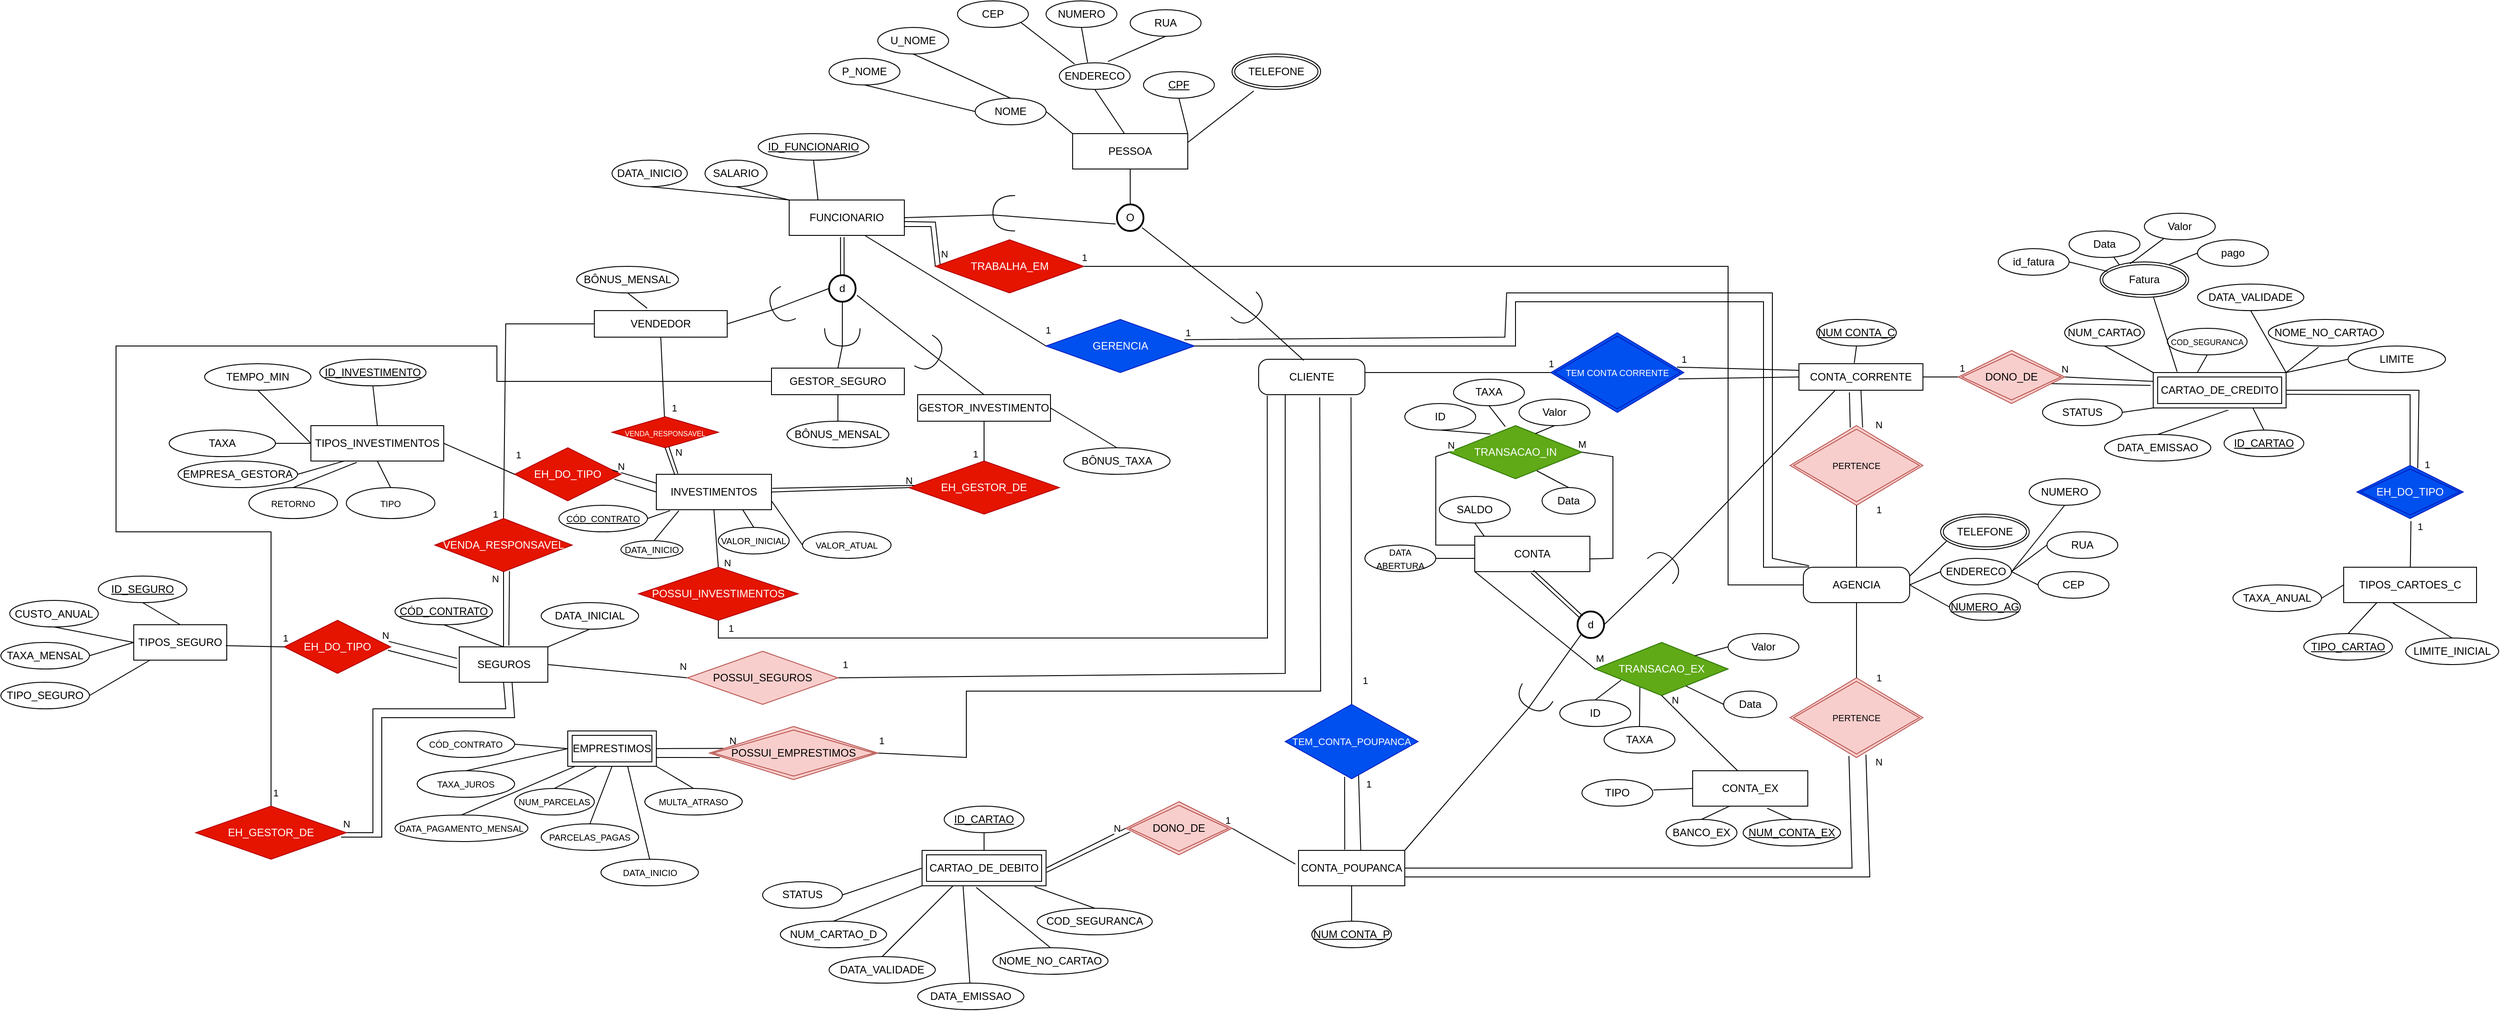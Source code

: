 <mxfile version="22.1.5" type="device">
  <diagram name="Página-1" id="POQHsENz2hvb2r6ufpSw">
    <mxGraphModel dx="5098" dy="3118" grid="1" gridSize="10" guides="1" tooltips="1" connect="1" arrows="1" fold="1" page="1" pageScale="1" pageWidth="827" pageHeight="1169" math="0" shadow="0">
      <root>
        <mxCell id="0" />
        <mxCell id="1" parent="0" />
        <mxCell id="y3Y6H-X3qQzjZ2dYzm8i-1" value="CLIENTE" style="rounded=1;whiteSpace=wrap;html=1;arcSize=27;" parent="1" vertex="1">
          <mxGeometry x="170" y="125" width="120" height="40" as="geometry" />
        </mxCell>
        <mxCell id="y3Y6H-X3qQzjZ2dYzm8i-2" value="" style="endArrow=none;html=1;rounded=0;entryX=1;entryY=0.25;entryDx=0;entryDy=0;exitX=0.245;exitY=1.044;exitDx=0;exitDy=0;exitPerimeter=0;" parent="1" source="BF22gdORD3tfmSY-qZLE-30" target="CzmuyPAignQkNYChFBfo-2" edge="1">
          <mxGeometry width="50" height="50" relative="1" as="geometry">
            <mxPoint x="260" y="250" as="sourcePoint" />
            <mxPoint x="410" y="380" as="targetPoint" />
          </mxGeometry>
        </mxCell>
        <mxCell id="y3Y6H-X3qQzjZ2dYzm8i-4" value="" style="endArrow=none;html=1;rounded=0;exitX=0;exitY=0;exitDx=0;exitDy=0;entryX=1;entryY=0.5;entryDx=0;entryDy=0;" parent="1" source="CzmuyPAignQkNYChFBfo-2" target="y3Y6H-X3qQzjZ2dYzm8i-8" edge="1">
          <mxGeometry width="50" height="50" relative="1" as="geometry">
            <mxPoint x="210" y="280" as="sourcePoint" />
            <mxPoint x="150" y="260" as="targetPoint" />
          </mxGeometry>
        </mxCell>
        <mxCell id="y3Y6H-X3qQzjZ2dYzm8i-5" value="" style="endArrow=none;html=1;rounded=0;exitX=1;exitY=0;exitDx=0;exitDy=0;entryX=0.5;entryY=1;entryDx=0;entryDy=0;" parent="1" source="CzmuyPAignQkNYChFBfo-2" target="y3Y6H-X3qQzjZ2dYzm8i-9" edge="1">
          <mxGeometry width="50" height="50" relative="1" as="geometry">
            <mxPoint x="220" y="290" as="sourcePoint" />
            <mxPoint x="100" y="290" as="targetPoint" />
          </mxGeometry>
        </mxCell>
        <mxCell id="y3Y6H-X3qQzjZ2dYzm8i-8" value="NOME" style="ellipse;whiteSpace=wrap;html=1;" parent="1" vertex="1">
          <mxGeometry x="-150" y="-170" width="80" height="30" as="geometry" />
        </mxCell>
        <mxCell id="y3Y6H-X3qQzjZ2dYzm8i-9" value="&lt;u&gt;CPF&lt;/u&gt;" style="ellipse;whiteSpace=wrap;html=1;" parent="1" vertex="1">
          <mxGeometry x="40" y="-200" width="80" height="30" as="geometry" />
        </mxCell>
        <mxCell id="y3Y6H-X3qQzjZ2dYzm8i-10" value="" style="endArrow=none;html=1;rounded=0;exitX=0.454;exitY=0.018;exitDx=0;exitDy=0;entryX=0.5;entryY=1;entryDx=0;entryDy=0;exitPerimeter=0;" parent="1" source="CzmuyPAignQkNYChFBfo-2" target="y3Y6H-X3qQzjZ2dYzm8i-11" edge="1">
          <mxGeometry width="50" height="50" relative="1" as="geometry">
            <mxPoint x="150" y="330" as="sourcePoint" />
            <mxPoint x="20" y="320" as="targetPoint" />
          </mxGeometry>
        </mxCell>
        <mxCell id="y3Y6H-X3qQzjZ2dYzm8i-11" value="ENDERECO" style="ellipse;whiteSpace=wrap;html=1;" parent="1" vertex="1">
          <mxGeometry x="-55" y="-210" width="80" height="30" as="geometry" />
        </mxCell>
        <mxCell id="y3Y6H-X3qQzjZ2dYzm8i-14" value="RUA" style="ellipse;whiteSpace=wrap;html=1;" parent="1" vertex="1">
          <mxGeometry x="25" y="-270" width="80" height="30" as="geometry" />
        </mxCell>
        <mxCell id="y3Y6H-X3qQzjZ2dYzm8i-15" value="" style="endArrow=none;html=1;rounded=0;exitX=0.5;exitY=1;exitDx=0;exitDy=0;entryX=0.687;entryY=-0.053;entryDx=0;entryDy=0;entryPerimeter=0;" parent="1" source="y3Y6H-X3qQzjZ2dYzm8i-14" target="y3Y6H-X3qQzjZ2dYzm8i-11" edge="1">
          <mxGeometry width="50" height="50" relative="1" as="geometry">
            <mxPoint x="180" y="330" as="sourcePoint" />
            <mxPoint x="120" y="320" as="targetPoint" />
          </mxGeometry>
        </mxCell>
        <mxCell id="y3Y6H-X3qQzjZ2dYzm8i-16" value="NUMERO" style="ellipse;whiteSpace=wrap;html=1;" parent="1" vertex="1">
          <mxGeometry x="-70" y="-280" width="80" height="30" as="geometry" />
        </mxCell>
        <mxCell id="y3Y6H-X3qQzjZ2dYzm8i-17" value="" style="endArrow=none;html=1;rounded=0;exitX=0.5;exitY=1;exitDx=0;exitDy=0;entryX=0.399;entryY=-0.016;entryDx=0;entryDy=0;entryPerimeter=0;" parent="1" source="y3Y6H-X3qQzjZ2dYzm8i-16" target="y3Y6H-X3qQzjZ2dYzm8i-11" edge="1">
          <mxGeometry width="50" height="50" relative="1" as="geometry">
            <mxPoint x="70" y="405" as="sourcePoint" />
            <mxPoint x="70" y="300.0" as="targetPoint" />
            <Array as="points" />
          </mxGeometry>
        </mxCell>
        <mxCell id="y3Y6H-X3qQzjZ2dYzm8i-18" value="" style="endArrow=none;html=1;rounded=0;entryX=0.216;entryY=0.047;entryDx=0;entryDy=0;entryPerimeter=0;exitX=0.5;exitY=0;exitDx=0;exitDy=0;" parent="1" source="y3Y6H-X3qQzjZ2dYzm8i-19" target="y3Y6H-X3qQzjZ2dYzm8i-11" edge="1">
          <mxGeometry width="50" height="50" relative="1" as="geometry">
            <mxPoint x="-20" y="340" as="sourcePoint" />
            <mxPoint x="70" y="310" as="targetPoint" />
            <Array as="points" />
          </mxGeometry>
        </mxCell>
        <mxCell id="y3Y6H-X3qQzjZ2dYzm8i-19" value="CEP" style="ellipse;whiteSpace=wrap;html=1;" parent="1" vertex="1">
          <mxGeometry x="-170" y="-280" width="80" height="30" as="geometry" />
        </mxCell>
        <mxCell id="y3Y6H-X3qQzjZ2dYzm8i-20" value="" style="endArrow=none;html=1;rounded=0;entryX=0;entryY=0.5;entryDx=0;entryDy=0;exitX=0.5;exitY=1;exitDx=0;exitDy=0;" parent="1" source="y3Y6H-X3qQzjZ2dYzm8i-21" target="y3Y6H-X3qQzjZ2dYzm8i-8" edge="1">
          <mxGeometry width="50" height="50" relative="1" as="geometry">
            <mxPoint x="110" y="180" as="sourcePoint" />
            <mxPoint x="180" y="230" as="targetPoint" />
          </mxGeometry>
        </mxCell>
        <mxCell id="y3Y6H-X3qQzjZ2dYzm8i-21" value="P_NOME" style="ellipse;whiteSpace=wrap;html=1;" parent="1" vertex="1">
          <mxGeometry x="-315" y="-215" width="80" height="30" as="geometry" />
        </mxCell>
        <mxCell id="y3Y6H-X3qQzjZ2dYzm8i-22" value="" style="endArrow=none;html=1;rounded=0;exitX=0.5;exitY=0;exitDx=0;exitDy=0;entryX=0.5;entryY=1;entryDx=0;entryDy=0;" parent="1" source="y3Y6H-X3qQzjZ2dYzm8i-8" target="y3Y6H-X3qQzjZ2dYzm8i-23" edge="1">
          <mxGeometry width="50" height="50" relative="1" as="geometry">
            <mxPoint x="140" y="190" as="sourcePoint" />
            <mxPoint x="200" y="170" as="targetPoint" />
          </mxGeometry>
        </mxCell>
        <mxCell id="y3Y6H-X3qQzjZ2dYzm8i-23" value="U_NOME" style="ellipse;whiteSpace=wrap;html=1;" parent="1" vertex="1">
          <mxGeometry x="-260" y="-250" width="80" height="30" as="geometry" />
        </mxCell>
        <mxCell id="y3Y6H-X3qQzjZ2dYzm8i-28" value="&lt;font size=&quot;1&quot;&gt;PERTENCE&lt;/font&gt;" style="shape=rhombus;double=1;perimeter=rhombusPerimeter;whiteSpace=wrap;html=1;align=center;rounded=0;strokeColor=#b85450;verticalAlign=middle;fontFamily=Helvetica;fontSize=12;fillColor=#f8cecc;" parent="1" vertex="1">
          <mxGeometry x="770" y="485" width="150" height="90" as="geometry" />
        </mxCell>
        <mxCell id="y3Y6H-X3qQzjZ2dYzm8i-32" value="" style="endArrow=none;html=1;rounded=0;fontFamily=Helvetica;fontSize=12;fontColor=default;entryX=0.552;entryY=0.944;entryDx=0;entryDy=0;entryPerimeter=0;exitX=0.586;exitY=0.007;exitDx=0;exitDy=0;exitPerimeter=0;" parent="1" source="69gbP7IJ0SyVrisYwz_8-14" target="jx6voxBeMWvUKiX9hFTO-21" edge="1">
          <mxGeometry width="50" height="50" relative="1" as="geometry">
            <mxPoint x="284.9" y="675.88" as="sourcePoint" />
            <mxPoint x="284" y="582.57" as="targetPoint" />
          </mxGeometry>
        </mxCell>
        <mxCell id="BF22gdORD3tfmSY-qZLE-4" value="1" style="edgeLabel;html=1;align=center;verticalAlign=middle;resizable=0;points=[];" parent="y3Y6H-X3qQzjZ2dYzm8i-32" vertex="1" connectable="0">
          <mxGeometry x="0.658" y="-2" relative="1" as="geometry">
            <mxPoint x="9" y="-4" as="offset" />
          </mxGeometry>
        </mxCell>
        <mxCell id="y3Y6H-X3qQzjZ2dYzm8i-33" value="" style="endArrow=none;html=1;rounded=0;fontFamily=Helvetica;fontSize=12;fontColor=default;entryX=0.447;entryY=0.975;entryDx=0;entryDy=0;entryPerimeter=0;exitX=0.435;exitY=-0.023;exitDx=0;exitDy=0;exitPerimeter=0;" parent="1" source="69gbP7IJ0SyVrisYwz_8-14" target="jx6voxBeMWvUKiX9hFTO-21" edge="1">
          <mxGeometry width="50" height="50" relative="1" as="geometry">
            <mxPoint x="267.4" y="679.4" as="sourcePoint" />
            <mxPoint x="268.4" y="582.57" as="targetPoint" />
          </mxGeometry>
        </mxCell>
        <mxCell id="y3Y6H-X3qQzjZ2dYzm8i-35" value="" style="endArrow=none;html=1;rounded=0;fontFamily=Helvetica;fontSize=12;fontColor=default;exitX=1;exitY=0.5;exitDx=0;exitDy=0;entryX=0.443;entryY=0.982;entryDx=0;entryDy=0;entryPerimeter=0;" parent="1" source="69gbP7IJ0SyVrisYwz_8-14" target="y3Y6H-X3qQzjZ2dYzm8i-28" edge="1">
          <mxGeometry width="50" height="50" relative="1" as="geometry">
            <mxPoint x="325" y="700" as="sourcePoint" />
            <mxPoint x="850" y="660" as="targetPoint" />
            <Array as="points">
              <mxPoint x="840" y="700" />
            </Array>
          </mxGeometry>
        </mxCell>
        <mxCell id="BF22gdORD3tfmSY-qZLE-7" value="N" style="edgeLabel;html=1;align=center;verticalAlign=middle;resizable=0;points=[];" parent="y3Y6H-X3qQzjZ2dYzm8i-35" vertex="1" connectable="0">
          <mxGeometry x="0.961" y="1" relative="1" as="geometry">
            <mxPoint x="34" y="-6" as="offset" />
          </mxGeometry>
        </mxCell>
        <mxCell id="y3Y6H-X3qQzjZ2dYzm8i-36" value="" style="endArrow=none;html=1;rounded=0;fontFamily=Helvetica;fontSize=12;fontColor=default;exitX=1;exitY=0.75;exitDx=0;exitDy=0;entryX=0.571;entryY=0.965;entryDx=0;entryDy=0;entryPerimeter=0;" parent="1" source="69gbP7IJ0SyVrisYwz_8-14" target="y3Y6H-X3qQzjZ2dYzm8i-28" edge="1">
          <mxGeometry width="50" height="50" relative="1" as="geometry">
            <mxPoint x="325" y="710" as="sourcePoint" />
            <mxPoint x="855" y="570" as="targetPoint" />
            <Array as="points">
              <mxPoint x="860" y="710" />
            </Array>
          </mxGeometry>
        </mxCell>
        <mxCell id="y3Y6H-X3qQzjZ2dYzm8i-37" value="AGENCIA" style="rounded=1;whiteSpace=wrap;html=1;arcSize=27;" parent="1" vertex="1">
          <mxGeometry x="785" y="360" width="120" height="40" as="geometry" />
        </mxCell>
        <mxCell id="y3Y6H-X3qQzjZ2dYzm8i-38" value="" style="endArrow=none;html=1;rounded=0;fontFamily=Helvetica;fontSize=12;fontColor=default;entryX=0.5;entryY=1;entryDx=0;entryDy=0;exitX=0.5;exitY=0;exitDx=0;exitDy=0;" parent="1" source="y3Y6H-X3qQzjZ2dYzm8i-28" target="y3Y6H-X3qQzjZ2dYzm8i-37" edge="1">
          <mxGeometry width="50" height="50" relative="1" as="geometry">
            <mxPoint x="660" y="430" as="sourcePoint" />
            <mxPoint x="710" y="380" as="targetPoint" />
          </mxGeometry>
        </mxCell>
        <mxCell id="BF22gdORD3tfmSY-qZLE-8" value="1" style="edgeLabel;html=1;align=center;verticalAlign=middle;resizable=0;points=[];" parent="y3Y6H-X3qQzjZ2dYzm8i-38" vertex="1" connectable="0">
          <mxGeometry x="-0.645" y="1" relative="1" as="geometry">
            <mxPoint x="26" y="15" as="offset" />
          </mxGeometry>
        </mxCell>
        <mxCell id="y3Y6H-X3qQzjZ2dYzm8i-39" value="&lt;u&gt;NUMERO_AG&lt;/u&gt;" style="ellipse;whiteSpace=wrap;html=1;" parent="1" vertex="1">
          <mxGeometry x="950" y="390" width="80" height="30" as="geometry" />
        </mxCell>
        <mxCell id="y3Y6H-X3qQzjZ2dYzm8i-40" value="" style="endArrow=none;html=1;rounded=0;fontFamily=Helvetica;fontSize=12;fontColor=default;entryX=0;entryY=0.5;entryDx=0;entryDy=0;exitX=1;exitY=0.5;exitDx=0;exitDy=0;" parent="1" source="y3Y6H-X3qQzjZ2dYzm8i-37" target="y3Y6H-X3qQzjZ2dYzm8i-39" edge="1">
          <mxGeometry width="50" height="50" relative="1" as="geometry">
            <mxPoint x="660" y="430" as="sourcePoint" />
            <mxPoint x="710" y="380" as="targetPoint" />
          </mxGeometry>
        </mxCell>
        <mxCell id="y3Y6H-X3qQzjZ2dYzm8i-41" value="ENDERECO" style="ellipse;whiteSpace=wrap;html=1;" parent="1" vertex="1">
          <mxGeometry x="940" y="350" width="80" height="30" as="geometry" />
        </mxCell>
        <mxCell id="y3Y6H-X3qQzjZ2dYzm8i-42" value="" style="endArrow=none;html=1;rounded=0;fontFamily=Helvetica;fontSize=12;fontColor=default;entryX=0;entryY=0.5;entryDx=0;entryDy=0;exitX=1;exitY=0.5;exitDx=0;exitDy=0;" parent="1" source="y3Y6H-X3qQzjZ2dYzm8i-37" target="y3Y6H-X3qQzjZ2dYzm8i-41" edge="1">
          <mxGeometry width="50" height="50" relative="1" as="geometry">
            <mxPoint x="660" y="430" as="sourcePoint" />
            <mxPoint x="710" y="380" as="targetPoint" />
          </mxGeometry>
        </mxCell>
        <mxCell id="y3Y6H-X3qQzjZ2dYzm8i-43" value="RUA" style="ellipse;whiteSpace=wrap;html=1;" parent="1" vertex="1">
          <mxGeometry x="1060" y="320" width="80" height="30" as="geometry" />
        </mxCell>
        <mxCell id="y3Y6H-X3qQzjZ2dYzm8i-44" value="NUMERO" style="ellipse;whiteSpace=wrap;html=1;" parent="1" vertex="1">
          <mxGeometry x="1040" y="260" width="80" height="30" as="geometry" />
        </mxCell>
        <mxCell id="y3Y6H-X3qQzjZ2dYzm8i-45" value="CEP" style="ellipse;whiteSpace=wrap;html=1;" parent="1" vertex="1">
          <mxGeometry x="1050" y="365" width="80" height="30" as="geometry" />
        </mxCell>
        <mxCell id="y3Y6H-X3qQzjZ2dYzm8i-46" value="" style="endArrow=none;html=1;rounded=0;fontFamily=Helvetica;fontSize=12;fontColor=default;entryX=0.5;entryY=1;entryDx=0;entryDy=0;exitX=1;exitY=0.5;exitDx=0;exitDy=0;" parent="1" source="y3Y6H-X3qQzjZ2dYzm8i-41" target="y3Y6H-X3qQzjZ2dYzm8i-44" edge="1">
          <mxGeometry width="50" height="50" relative="1" as="geometry">
            <mxPoint x="1040" y="430" as="sourcePoint" />
            <mxPoint x="1090" y="380" as="targetPoint" />
          </mxGeometry>
        </mxCell>
        <mxCell id="y3Y6H-X3qQzjZ2dYzm8i-47" value="" style="endArrow=none;html=1;rounded=0;fontFamily=Helvetica;fontSize=12;fontColor=default;entryX=1;entryY=0.5;entryDx=0;entryDy=0;exitX=0;exitY=0.5;exitDx=0;exitDy=0;" parent="1" source="y3Y6H-X3qQzjZ2dYzm8i-43" target="y3Y6H-X3qQzjZ2dYzm8i-41" edge="1">
          <mxGeometry width="50" height="50" relative="1" as="geometry">
            <mxPoint x="1040" y="430" as="sourcePoint" />
            <mxPoint x="1090" y="380" as="targetPoint" />
          </mxGeometry>
        </mxCell>
        <mxCell id="y3Y6H-X3qQzjZ2dYzm8i-48" value="" style="endArrow=none;html=1;rounded=0;fontFamily=Helvetica;fontSize=12;fontColor=default;entryX=1;entryY=0.5;entryDx=0;entryDy=0;exitX=0;exitY=0.5;exitDx=0;exitDy=0;" parent="1" source="y3Y6H-X3qQzjZ2dYzm8i-45" target="y3Y6H-X3qQzjZ2dYzm8i-41" edge="1">
          <mxGeometry width="50" height="50" relative="1" as="geometry">
            <mxPoint x="1070" y="275" as="sourcePoint" />
            <mxPoint x="1040" y="285" as="targetPoint" />
          </mxGeometry>
        </mxCell>
        <mxCell id="y3Y6H-X3qQzjZ2dYzm8i-49" value="" style="endArrow=none;html=1;rounded=0;fontFamily=Helvetica;fontSize=12;fontColor=default;entryX=1;entryY=0.25;entryDx=0;entryDy=0;exitX=0.066;exitY=0.765;exitDx=0;exitDy=0;exitPerimeter=0;" parent="1" source="BF22gdORD3tfmSY-qZLE-29" target="y3Y6H-X3qQzjZ2dYzm8i-37" edge="1">
          <mxGeometry width="50" height="50" relative="1" as="geometry">
            <mxPoint x="945" y="335" as="sourcePoint" />
            <mxPoint x="1090" y="380" as="targetPoint" />
          </mxGeometry>
        </mxCell>
        <mxCell id="y3Y6H-X3qQzjZ2dYzm8i-52" value="&lt;font size=&quot;1&quot;&gt;PERTENCE&lt;/font&gt;" style="shape=rhombus;double=1;perimeter=rhombusPerimeter;whiteSpace=wrap;html=1;align=center;rounded=0;strokeColor=#b85450;verticalAlign=middle;fontFamily=Helvetica;fontSize=12;fillColor=#f8cecc;" parent="1" vertex="1">
          <mxGeometry x="770" y="200" width="150" height="90" as="geometry" />
        </mxCell>
        <mxCell id="y3Y6H-X3qQzjZ2dYzm8i-53" value="" style="endArrow=none;html=1;rounded=0;fontFamily=Helvetica;fontSize=12;fontColor=default;entryX=0.5;entryY=0;entryDx=0;entryDy=0;" parent="1" target="y3Y6H-X3qQzjZ2dYzm8i-37" edge="1">
          <mxGeometry width="50" height="50" relative="1" as="geometry">
            <mxPoint x="845" y="290" as="sourcePoint" />
            <mxPoint x="690" y="380" as="targetPoint" />
          </mxGeometry>
        </mxCell>
        <mxCell id="BF22gdORD3tfmSY-qZLE-9" value="1" style="edgeLabel;html=1;align=center;verticalAlign=middle;resizable=0;points=[];" parent="y3Y6H-X3qQzjZ2dYzm8i-53" vertex="1" connectable="0">
          <mxGeometry x="-0.631" y="-1" relative="1" as="geometry">
            <mxPoint x="26" y="-8" as="offset" />
          </mxGeometry>
        </mxCell>
        <mxCell id="y3Y6H-X3qQzjZ2dYzm8i-56" value="" style="endArrow=none;html=1;rounded=0;fontFamily=Helvetica;fontSize=12;fontColor=default;entryX=0.407;entryY=1.083;entryDx=0;entryDy=0;entryPerimeter=0;exitX=0.453;exitY=0.023;exitDx=0;exitDy=0;exitPerimeter=0;" parent="1" source="y3Y6H-X3qQzjZ2dYzm8i-52" target="69gbP7IJ0SyVrisYwz_8-13" edge="1">
          <mxGeometry width="50" height="50" relative="1" as="geometry">
            <mxPoint x="640" y="230" as="sourcePoint" />
            <mxPoint x="837.9" y="160" as="targetPoint" />
          </mxGeometry>
        </mxCell>
        <mxCell id="y3Y6H-X3qQzjZ2dYzm8i-57" value="" style="endArrow=none;html=1;rounded=0;fontFamily=Helvetica;fontSize=12;fontColor=default;entryX=0.5;entryY=1;entryDx=0;entryDy=0;exitX=0.546;exitY=0.023;exitDx=0;exitDy=0;exitPerimeter=0;" parent="1" source="y3Y6H-X3qQzjZ2dYzm8i-52" target="69gbP7IJ0SyVrisYwz_8-13" edge="1">
          <mxGeometry width="50" height="50" relative="1" as="geometry">
            <mxPoint x="640" y="230" as="sourcePoint" />
            <mxPoint x="851.2" y="163.16" as="targetPoint" />
          </mxGeometry>
        </mxCell>
        <mxCell id="BF22gdORD3tfmSY-qZLE-10" value="N" style="edgeLabel;html=1;align=center;verticalAlign=middle;resizable=0;points=[];" parent="y3Y6H-X3qQzjZ2dYzm8i-57" vertex="1" connectable="0">
          <mxGeometry x="-0.375" relative="1" as="geometry">
            <mxPoint x="18" y="10" as="offset" />
          </mxGeometry>
        </mxCell>
        <mxCell id="y3Y6H-X3qQzjZ2dYzm8i-58" value="" style="endArrow=none;html=1;rounded=0;fontFamily=Helvetica;fontSize=12;fontColor=default;entryX=0.446;entryY=-0.028;entryDx=0;entryDy=0;exitX=0.5;exitY=1;exitDx=0;exitDy=0;entryPerimeter=0;" parent="1" source="y3Y6H-X3qQzjZ2dYzm8i-69" target="69gbP7IJ0SyVrisYwz_8-13" edge="1">
          <mxGeometry width="50" height="50" relative="1" as="geometry">
            <mxPoint x="880" y="90" as="sourcePoint" />
            <mxPoint x="845" y="125" as="targetPoint" />
          </mxGeometry>
        </mxCell>
        <mxCell id="y3Y6H-X3qQzjZ2dYzm8i-61" value="&lt;u&gt;NUM CONTA_P&lt;/u&gt;" style="ellipse;whiteSpace=wrap;html=1;" parent="1" vertex="1">
          <mxGeometry x="230" y="760" width="90" height="30" as="geometry" />
        </mxCell>
        <mxCell id="y3Y6H-X3qQzjZ2dYzm8i-63" value="" style="endArrow=none;html=1;rounded=0;fontFamily=Helvetica;fontSize=12;fontColor=default;exitX=0.5;exitY=0;exitDx=0;exitDy=0;entryX=0.5;entryY=1;entryDx=0;entryDy=0;" parent="1" source="y3Y6H-X3qQzjZ2dYzm8i-61" target="69gbP7IJ0SyVrisYwz_8-14" edge="1">
          <mxGeometry width="50" height="50" relative="1" as="geometry">
            <mxPoint x="640" y="600" as="sourcePoint" />
            <mxPoint x="275" y="720" as="targetPoint" />
          </mxGeometry>
        </mxCell>
        <mxCell id="y3Y6H-X3qQzjZ2dYzm8i-69" value="&lt;u&gt;NUM CONTA_C&lt;/u&gt;" style="ellipse;whiteSpace=wrap;html=1;" parent="1" vertex="1">
          <mxGeometry x="800" y="80" width="90" height="30" as="geometry" />
        </mxCell>
        <mxCell id="y3Y6H-X3qQzjZ2dYzm8i-74" value="&lt;font size=&quot;1&quot;&gt;TEM CONTA CORRENTE&lt;/font&gt;" style="shape=rhombus;double=1;perimeter=rhombusPerimeter;whiteSpace=wrap;html=1;align=center;rounded=0;strokeColor=#001DBC;verticalAlign=middle;fontFamily=Helvetica;fontSize=12;fillColor=#0050ef;fontColor=#ffffff;" parent="1" vertex="1">
          <mxGeometry x="500" y="95" width="150" height="90" as="geometry" />
        </mxCell>
        <mxCell id="y3Y6H-X3qQzjZ2dYzm8i-75" value="" style="endArrow=none;html=1;rounded=0;fontFamily=Helvetica;fontSize=12;fontColor=default;exitX=0.959;exitY=0.58;exitDx=0;exitDy=0;exitPerimeter=0;entryX=0;entryY=0.5;entryDx=0;entryDy=0;" parent="1" source="y3Y6H-X3qQzjZ2dYzm8i-74" target="69gbP7IJ0SyVrisYwz_8-13" edge="1">
          <mxGeometry width="50" height="50" relative="1" as="geometry">
            <mxPoint x="640" y="240" as="sourcePoint" />
            <mxPoint x="790" y="147" as="targetPoint" />
          </mxGeometry>
        </mxCell>
        <mxCell id="y3Y6H-X3qQzjZ2dYzm8i-77" value="" style="endArrow=none;html=1;rounded=0;fontFamily=Helvetica;fontSize=12;fontColor=default;exitX=0.949;exitY=0.432;exitDx=0;exitDy=0;exitPerimeter=0;entryX=0;entryY=0.25;entryDx=0;entryDy=0;" parent="1" source="y3Y6H-X3qQzjZ2dYzm8i-74" target="69gbP7IJ0SyVrisYwz_8-13" edge="1">
          <mxGeometry width="50" height="50" relative="1" as="geometry">
            <mxPoint x="654" y="157" as="sourcePoint" />
            <mxPoint x="789.7" y="136.12" as="targetPoint" />
          </mxGeometry>
        </mxCell>
        <mxCell id="BF22gdORD3tfmSY-qZLE-18" value="1" style="edgeLabel;html=1;align=center;verticalAlign=middle;resizable=0;points=[];" parent="y3Y6H-X3qQzjZ2dYzm8i-77" vertex="1" connectable="0">
          <mxGeometry x="-0.814" y="1" relative="1" as="geometry">
            <mxPoint x="-6" y="-8" as="offset" />
          </mxGeometry>
        </mxCell>
        <mxCell id="y3Y6H-X3qQzjZ2dYzm8i-78" value="" style="endArrow=none;html=1;rounded=0;fontFamily=Helvetica;fontSize=12;fontColor=default;exitX=1;exitY=0.5;exitDx=0;exitDy=0;entryX=0;entryY=0.5;entryDx=0;entryDy=0;" parent="1" source="y3Y6H-X3qQzjZ2dYzm8i-1" target="y3Y6H-X3qQzjZ2dYzm8i-74" edge="1">
          <mxGeometry width="50" height="50" relative="1" as="geometry">
            <mxPoint x="500" y="320" as="sourcePoint" />
            <mxPoint x="490" y="140" as="targetPoint" />
            <Array as="points">
              <mxPoint x="290" y="140" />
              <mxPoint x="430" y="140" />
            </Array>
          </mxGeometry>
        </mxCell>
        <mxCell id="BF22gdORD3tfmSY-qZLE-19" value="1" style="edgeLabel;html=1;align=center;verticalAlign=middle;resizable=0;points=[];" parent="y3Y6H-X3qQzjZ2dYzm8i-78" vertex="1" connectable="0">
          <mxGeometry x="0.806" y="-1" relative="1" as="geometry">
            <mxPoint x="21" y="-11" as="offset" />
          </mxGeometry>
        </mxCell>
        <mxCell id="y3Y6H-X3qQzjZ2dYzm8i-81" value="" style="endArrow=none;html=1;rounded=0;fontFamily=Helvetica;fontSize=12;fontColor=default;exitX=0.5;exitY=0;exitDx=0;exitDy=0;entryX=0.869;entryY=1.076;entryDx=0;entryDy=0;entryPerimeter=0;" parent="1" source="jx6voxBeMWvUKiX9hFTO-21" target="y3Y6H-X3qQzjZ2dYzm8i-1" edge="1">
          <mxGeometry width="50" height="50" relative="1" as="geometry">
            <mxPoint x="275" y="495" as="sourcePoint" />
            <mxPoint x="275" y="340" as="targetPoint" />
          </mxGeometry>
        </mxCell>
        <mxCell id="BF22gdORD3tfmSY-qZLE-1" value="1" style="edgeLabel;html=1;align=center;verticalAlign=middle;resizable=0;points=[];" parent="y3Y6H-X3qQzjZ2dYzm8i-81" vertex="1" connectable="0">
          <mxGeometry x="-0.775" y="-1" relative="1" as="geometry">
            <mxPoint x="14" y="12" as="offset" />
          </mxGeometry>
        </mxCell>
        <mxCell id="y3Y6H-X3qQzjZ2dYzm8i-94" value="" style="endArrow=none;html=1;rounded=0;fontFamily=Helvetica;fontSize=12;fontColor=default;entryX=1;entryY=0.5;entryDx=0;entryDy=0;exitX=0;exitY=0.5;exitDx=0;exitDy=0;" parent="1" source="jx6voxBeMWvUKiX9hFTO-23" target="69gbP7IJ0SyVrisYwz_8-13" edge="1">
          <mxGeometry width="50" height="50" relative="1" as="geometry">
            <mxPoint x="980" y="150" as="sourcePoint" />
            <mxPoint x="895" y="150" as="targetPoint" />
          </mxGeometry>
        </mxCell>
        <mxCell id="BF22gdORD3tfmSY-qZLE-11" value="1" style="edgeLabel;html=1;align=center;verticalAlign=middle;resizable=0;points=[];" parent="y3Y6H-X3qQzjZ2dYzm8i-94" vertex="1" connectable="0">
          <mxGeometry x="-0.769" y="2" relative="1" as="geometry">
            <mxPoint x="8" y="-12" as="offset" />
          </mxGeometry>
        </mxCell>
        <mxCell id="y3Y6H-X3qQzjZ2dYzm8i-97" value="" style="endArrow=none;html=1;rounded=0;fontFamily=Helvetica;fontSize=12;fontColor=default;exitX=0;exitY=0.25;exitDx=0;exitDy=0;entryX=1;entryY=0.5;entryDx=0;entryDy=0;" parent="1" source="BF22gdORD3tfmSY-qZLE-124" target="jx6voxBeMWvUKiX9hFTO-23" edge="1">
          <mxGeometry width="50" height="50" relative="1" as="geometry">
            <mxPoint x="1170" y="150" as="sourcePoint" />
            <mxPoint x="1110" y="150" as="targetPoint" />
          </mxGeometry>
        </mxCell>
        <mxCell id="BF22gdORD3tfmSY-qZLE-13" value="N" style="edgeLabel;html=1;align=center;verticalAlign=middle;resizable=0;points=[];" parent="y3Y6H-X3qQzjZ2dYzm8i-97" vertex="1" connectable="0">
          <mxGeometry x="0.86" relative="1" as="geometry">
            <mxPoint x="-7" y="-10" as="offset" />
          </mxGeometry>
        </mxCell>
        <mxCell id="y3Y6H-X3qQzjZ2dYzm8i-100" value="&lt;font style=&quot;font-size: 9px;&quot;&gt;COD_SEGURANCA&lt;/font&gt;" style="ellipse;whiteSpace=wrap;html=1;" parent="1" vertex="1">
          <mxGeometry x="1196" y="90" width="90" height="30" as="geometry" />
        </mxCell>
        <mxCell id="y3Y6H-X3qQzjZ2dYzm8i-102" value="" style="endArrow=none;html=1;rounded=0;fontFamily=Helvetica;fontSize=12;fontColor=default;entryX=0.599;entryY=0.965;entryDx=0;entryDy=0;exitX=0.18;exitY=-0.024;exitDx=0;exitDy=0;exitPerimeter=0;entryPerimeter=0;" parent="1" source="BF22gdORD3tfmSY-qZLE-124" target="BsuUJVc5o7rG-hox9oei-1" edge="1">
          <mxGeometry width="50" height="50" relative="1" as="geometry">
            <mxPoint x="1230" y="130" as="sourcePoint" />
            <mxPoint x="1170" y="70" as="targetPoint" />
          </mxGeometry>
        </mxCell>
        <mxCell id="y3Y6H-X3qQzjZ2dYzm8i-104" value="" style="endArrow=none;html=1;rounded=0;fontFamily=Helvetica;fontSize=12;fontColor=default;entryX=0.5;entryY=1;entryDx=0;entryDy=0;exitX=0.322;exitY=0.064;exitDx=0;exitDy=0;exitPerimeter=0;" parent="1" source="BF22gdORD3tfmSY-qZLE-124" target="y3Y6H-X3qQzjZ2dYzm8i-100" edge="1">
          <mxGeometry width="50" height="50" relative="1" as="geometry">
            <mxPoint x="1230" y="130" as="sourcePoint" />
            <mxPoint x="1435" y="105" as="targetPoint" />
          </mxGeometry>
        </mxCell>
        <mxCell id="y3Y6H-X3qQzjZ2dYzm8i-106" value="" style="endArrow=none;html=1;rounded=0;fontFamily=Helvetica;fontSize=12;fontColor=default;entryX=-0.03;entryY=0.386;entryDx=0;entryDy=0;exitX=1;exitY=0.5;exitDx=0;exitDy=0;entryPerimeter=0;" parent="1" source="jx6voxBeMWvUKiX9hFTO-22" target="69gbP7IJ0SyVrisYwz_8-14" edge="1">
          <mxGeometry width="50" height="50" relative="1" as="geometry">
            <mxPoint x="130" y="660" as="sourcePoint" />
            <mxPoint x="225" y="700" as="targetPoint" />
          </mxGeometry>
        </mxCell>
        <mxCell id="BF22gdORD3tfmSY-qZLE-27" value="1" style="edgeLabel;html=1;align=center;verticalAlign=middle;resizable=0;points=[];" parent="y3Y6H-X3qQzjZ2dYzm8i-106" vertex="1" connectable="0">
          <mxGeometry x="-0.637" relative="1" as="geometry">
            <mxPoint x="-18" y="-17" as="offset" />
          </mxGeometry>
        </mxCell>
        <mxCell id="y3Y6H-X3qQzjZ2dYzm8i-108" value="" style="endArrow=none;html=1;rounded=0;fontFamily=Helvetica;fontSize=12;fontColor=default;exitX=0;exitY=0.5;exitDx=0;exitDy=0;entryX=1;entryY=0.5;entryDx=0;entryDy=0;" parent="1" source="jx6voxBeMWvUKiX9hFTO-22" target="BF22gdORD3tfmSY-qZLE-35" edge="1">
          <mxGeometry width="50" height="50" relative="1" as="geometry">
            <mxPoint y="660" as="sourcePoint" />
            <mxPoint x="-60" y="660" as="targetPoint" />
          </mxGeometry>
        </mxCell>
        <mxCell id="BF22gdORD3tfmSY-qZLE-28" value="N" style="edgeLabel;html=1;align=center;verticalAlign=middle;resizable=0;points=[];" parent="y3Y6H-X3qQzjZ2dYzm8i-108" vertex="1" connectable="0">
          <mxGeometry x="-0.37" y="-3" relative="1" as="geometry">
            <mxPoint x="19" y="-12" as="offset" />
          </mxGeometry>
        </mxCell>
        <mxCell id="y3Y6H-X3qQzjZ2dYzm8i-111" value="" style="endArrow=none;html=1;rounded=0;fontFamily=Helvetica;fontSize=12;fontColor=default;entryX=0.25;entryY=1;entryDx=0;entryDy=0;exitX=1;exitY=0.5;exitDx=0;exitDy=0;" parent="1" source="BF22gdORD3tfmSY-qZLE-88" target="y3Y6H-X3qQzjZ2dYzm8i-1" edge="1">
          <mxGeometry width="50" height="50" relative="1" as="geometry">
            <mxPoint x="-300" y="440" as="sourcePoint" />
            <mxPoint x="330" y="440" as="targetPoint" />
            <Array as="points">
              <mxPoint x="200" y="480" />
            </Array>
          </mxGeometry>
        </mxCell>
        <mxCell id="BF22gdORD3tfmSY-qZLE-20" value="1" style="edgeLabel;html=1;align=center;verticalAlign=middle;resizable=0;points=[];" parent="y3Y6H-X3qQzjZ2dYzm8i-111" vertex="1" connectable="0">
          <mxGeometry x="-0.931" relative="1" as="geometry">
            <mxPoint x="-21" y="-15" as="offset" />
          </mxGeometry>
        </mxCell>
        <mxCell id="y3Y6H-X3qQzjZ2dYzm8i-112" value="" style="endArrow=none;html=1;rounded=0;fontFamily=Helvetica;fontSize=12;fontColor=default;entryX=0.081;entryY=1.026;entryDx=0;entryDy=0;entryPerimeter=0;exitX=0.5;exitY=1;exitDx=0;exitDy=0;" parent="1" source="BF22gdORD3tfmSY-qZLE-89" target="y3Y6H-X3qQzjZ2dYzm8i-1" edge="1">
          <mxGeometry width="50" height="50" relative="1" as="geometry">
            <mxPoint x="-255" y="370" as="sourcePoint" />
            <mxPoint x="330" y="440" as="targetPoint" />
            <Array as="points">
              <mxPoint x="-440" y="440" />
              <mxPoint x="-150" y="440" />
              <mxPoint x="-80" y="440" />
              <mxPoint x="50" y="440" />
              <mxPoint x="180" y="440" />
            </Array>
          </mxGeometry>
        </mxCell>
        <mxCell id="BF22gdORD3tfmSY-qZLE-22" value="1" style="edgeLabel;html=1;align=center;verticalAlign=middle;resizable=0;points=[];" parent="y3Y6H-X3qQzjZ2dYzm8i-112" vertex="1" connectable="0">
          <mxGeometry x="-0.952" y="3" relative="1" as="geometry">
            <mxPoint x="12" y="-8" as="offset" />
          </mxGeometry>
        </mxCell>
        <mxCell id="y3Y6H-X3qQzjZ2dYzm8i-113" value="" style="endArrow=none;html=1;rounded=0;fontFamily=Helvetica;fontSize=12;fontColor=default;exitX=1;exitY=0.5;exitDx=0;exitDy=0;entryX=0.575;entryY=1.076;entryDx=0;entryDy=0;entryPerimeter=0;" parent="1" source="jx6voxBeMWvUKiX9hFTO-12" target="y3Y6H-X3qQzjZ2dYzm8i-1" edge="1">
          <mxGeometry width="50" height="50" relative="1" as="geometry">
            <mxPoint x="-260" y="570" as="sourcePoint" />
            <mxPoint x="240" y="340" as="targetPoint" />
            <Array as="points">
              <mxPoint x="-160" y="575" />
              <mxPoint x="-160" y="500" />
              <mxPoint x="240" y="500" />
            </Array>
          </mxGeometry>
        </mxCell>
        <mxCell id="BF22gdORD3tfmSY-qZLE-25" value="1" style="edgeLabel;html=1;align=center;verticalAlign=middle;resizable=0;points=[];" parent="y3Y6H-X3qQzjZ2dYzm8i-113" vertex="1" connectable="0">
          <mxGeometry x="-0.958" y="2" relative="1" as="geometry">
            <mxPoint x="-15" y="-13" as="offset" />
          </mxGeometry>
        </mxCell>
        <mxCell id="y3Y6H-X3qQzjZ2dYzm8i-122" value="" style="endArrow=none;html=1;rounded=0;fontFamily=Helvetica;fontSize=12;fontColor=default;exitX=1;exitY=0.5;exitDx=0;exitDy=0;entryX=0;entryY=0.5;entryDx=0;entryDy=0;" parent="1" source="BF22gdORD3tfmSY-qZLE-31" target="BF22gdORD3tfmSY-qZLE-88" edge="1">
          <mxGeometry width="50" height="50" relative="1" as="geometry">
            <mxPoint x="-629.2" y="435.08" as="sourcePoint" />
            <mxPoint x="-440.4" y="436.49" as="targetPoint" />
          </mxGeometry>
        </mxCell>
        <mxCell id="BF22gdORD3tfmSY-qZLE-21" value="N" style="edgeLabel;html=1;align=center;verticalAlign=middle;resizable=0;points=[];" parent="y3Y6H-X3qQzjZ2dYzm8i-122" vertex="1" connectable="0">
          <mxGeometry x="0.652" y="2" relative="1" as="geometry">
            <mxPoint x="22" y="-9" as="offset" />
          </mxGeometry>
        </mxCell>
        <mxCell id="y3Y6H-X3qQzjZ2dYzm8i-123" value="&lt;u&gt;ID_SEGURO&lt;/u&gt;" style="ellipse;whiteSpace=wrap;html=1;" parent="1" vertex="1">
          <mxGeometry x="-1140" y="370" width="100" height="30" as="geometry" />
        </mxCell>
        <mxCell id="y3Y6H-X3qQzjZ2dYzm8i-126" value="" style="endArrow=none;html=1;rounded=0;fontFamily=Helvetica;fontSize=12;fontColor=default;entryX=0.5;entryY=0;entryDx=0;entryDy=0;exitX=0.5;exitY=1;exitDx=0;exitDy=0;" parent="1" source="y3Y6H-X3qQzjZ2dYzm8i-123" target="BF22gdORD3tfmSY-qZLE-70" edge="1">
          <mxGeometry width="50" height="50" relative="1" as="geometry">
            <mxPoint x="-740" y="400" as="sourcePoint" />
            <mxPoint x="-680" y="420" as="targetPoint" />
          </mxGeometry>
        </mxCell>
        <mxCell id="y3Y6H-X3qQzjZ2dYzm8i-127" value="" style="endArrow=none;html=1;rounded=0;fontFamily=Helvetica;fontSize=12;fontColor=default;entryX=0.084;entryY=0.412;entryDx=0;entryDy=0;entryPerimeter=0;exitX=1;exitY=0.5;exitDx=0;exitDy=0;" parent="1" source="jx6voxBeMWvUKiX9hFTO-11" target="jx6voxBeMWvUKiX9hFTO-12" edge="1">
          <mxGeometry width="50" height="50" relative="1" as="geometry">
            <mxPoint x="-540" y="565" as="sourcePoint" />
            <mxPoint x="-419.8" y="564.6" as="targetPoint" />
          </mxGeometry>
        </mxCell>
        <mxCell id="BF22gdORD3tfmSY-qZLE-26" value="N" style="edgeLabel;html=1;align=center;verticalAlign=middle;resizable=0;points=[];" parent="y3Y6H-X3qQzjZ2dYzm8i-127" vertex="1" connectable="0">
          <mxGeometry x="0.229" relative="1" as="geometry">
            <mxPoint x="39" y="-9" as="offset" />
          </mxGeometry>
        </mxCell>
        <mxCell id="y3Y6H-X3qQzjZ2dYzm8i-128" value="" style="endArrow=none;html=1;rounded=0;fontFamily=Helvetica;fontSize=12;fontColor=default;exitX=1;exitY=0.75;exitDx=0;exitDy=0;entryX=0.061;entryY=0.586;entryDx=0;entryDy=0;entryPerimeter=0;" parent="1" source="jx6voxBeMWvUKiX9hFTO-11" target="jx6voxBeMWvUKiX9hFTO-12" edge="1">
          <mxGeometry width="50" height="50" relative="1" as="geometry">
            <mxPoint x="-540" y="575" as="sourcePoint" />
            <mxPoint x="-423" y="575" as="targetPoint" />
          </mxGeometry>
        </mxCell>
        <mxCell id="y3Y6H-X3qQzjZ2dYzm8i-135" value="&lt;span style=&quot;font-size: 10px;&quot;&gt;DATA_PAGAMENTO_MENSAL&lt;/span&gt;" style="ellipse;whiteSpace=wrap;html=1;" parent="1" vertex="1">
          <mxGeometry x="-805" y="640" width="150" height="30" as="geometry" />
        </mxCell>
        <mxCell id="y3Y6H-X3qQzjZ2dYzm8i-136" value="" style="endArrow=none;html=1;rounded=0;fontFamily=Helvetica;fontSize=12;fontColor=default;exitX=0.5;exitY=0;exitDx=0;exitDy=0;entryX=0.2;entryY=0.875;entryDx=0;entryDy=0;entryPerimeter=0;" parent="1" source="y3Y6H-X3qQzjZ2dYzm8i-135" target="jx6voxBeMWvUKiX9hFTO-11" edge="1">
          <mxGeometry width="50" height="50" relative="1" as="geometry">
            <mxPoint x="-710" y="625" as="sourcePoint" />
            <mxPoint x="-607.5" y="595" as="targetPoint" />
          </mxGeometry>
        </mxCell>
        <mxCell id="y3Y6H-X3qQzjZ2dYzm8i-137" value="" style="endArrow=none;html=1;rounded=0;fontFamily=Helvetica;fontSize=12;fontColor=default;entryX=0.5;entryY=1;entryDx=0;entryDy=0;exitX=0.5;exitY=0;exitDx=0;exitDy=0;" parent="1" source="BF22gdORD3tfmSY-qZLE-89" target="BF22gdORD3tfmSY-qZLE-54" edge="1">
          <mxGeometry width="50" height="50" relative="1" as="geometry">
            <mxPoint x="-259.245" y="282.547" as="sourcePoint" />
            <mxPoint x="-255" y="220" as="targetPoint" />
          </mxGeometry>
        </mxCell>
        <mxCell id="BF22gdORD3tfmSY-qZLE-175" value="N" style="edgeLabel;html=1;align=center;verticalAlign=middle;resizable=0;points=[];" parent="y3Y6H-X3qQzjZ2dYzm8i-137" vertex="1" connectable="0">
          <mxGeometry x="-0.252" y="-1" relative="1" as="geometry">
            <mxPoint x="11" y="19" as="offset" />
          </mxGeometry>
        </mxCell>
        <mxCell id="y3Y6H-X3qQzjZ2dYzm8i-138" value="&lt;font size=&quot;1&quot;&gt;&lt;u&gt;CÓD_CONTRATO&lt;/u&gt;&lt;/font&gt;" style="ellipse;whiteSpace=wrap;html=1;" parent="1" vertex="1">
          <mxGeometry x="-620" y="290" width="100" height="30" as="geometry" />
        </mxCell>
        <mxCell id="y3Y6H-X3qQzjZ2dYzm8i-139" value="" style="endArrow=none;html=1;rounded=0;fontFamily=Helvetica;fontSize=12;fontColor=default;entryX=1;entryY=0.5;entryDx=0;entryDy=0;exitX=0.119;exitY=1.026;exitDx=0;exitDy=0;exitPerimeter=0;" parent="1" source="BF22gdORD3tfmSY-qZLE-54" target="y3Y6H-X3qQzjZ2dYzm8i-138" edge="1">
          <mxGeometry width="50" height="50" relative="1" as="geometry">
            <mxPoint x="-255" y="180" as="sourcePoint" />
            <mxPoint x="-540" y="290" as="targetPoint" />
          </mxGeometry>
        </mxCell>
        <mxCell id="BF22gdORD3tfmSY-qZLE-29" value="TELEFONE" style="ellipse;shape=doubleEllipse;margin=3;whiteSpace=wrap;html=1;align=center;" parent="1" vertex="1">
          <mxGeometry x="940" y="300" width="100" height="40" as="geometry" />
        </mxCell>
        <mxCell id="BF22gdORD3tfmSY-qZLE-30" value="TELEFONE" style="ellipse;shape=doubleEllipse;margin=3;whiteSpace=wrap;html=1;align=center;" parent="1" vertex="1">
          <mxGeometry x="140" y="-220" width="100" height="40" as="geometry" />
        </mxCell>
        <mxCell id="BF22gdORD3tfmSY-qZLE-31" value="SEGUROS" style="whiteSpace=wrap;html=1;align=center;" parent="1" vertex="1">
          <mxGeometry x="-732.5" y="450" width="100" height="40" as="geometry" />
        </mxCell>
        <mxCell id="BF22gdORD3tfmSY-qZLE-35" value="CARTAO_DE_DEBITO" style="shape=ext;margin=3;double=1;whiteSpace=wrap;html=1;align=center;" parent="1" vertex="1">
          <mxGeometry x="-210" y="680" width="140" height="40" as="geometry" />
        </mxCell>
        <mxCell id="BF22gdORD3tfmSY-qZLE-38" value="NUM_CARTAO_D" style="ellipse;whiteSpace=wrap;html=1;" parent="1" vertex="1">
          <mxGeometry x="-370" y="760" width="120" height="30" as="geometry" />
        </mxCell>
        <mxCell id="BF22gdORD3tfmSY-qZLE-39" value="" style="endArrow=none;html=1;rounded=0;fontFamily=Helvetica;fontSize=12;fontColor=default;exitX=0.5;exitY=0;exitDx=0;exitDy=0;entryX=0;entryY=1;entryDx=0;entryDy=0;" parent="1" source="BF22gdORD3tfmSY-qZLE-38" target="BF22gdORD3tfmSY-qZLE-35" edge="1">
          <mxGeometry width="50" height="50" relative="1" as="geometry">
            <mxPoint x="177.5" y="580" as="sourcePoint" />
            <mxPoint x="-187.5" y="700" as="targetPoint" />
          </mxGeometry>
        </mxCell>
        <mxCell id="BF22gdORD3tfmSY-qZLE-40" value="DATA_VALIDADE" style="ellipse;whiteSpace=wrap;html=1;" parent="1" vertex="1">
          <mxGeometry x="-315" y="800" width="120" height="30" as="geometry" />
        </mxCell>
        <mxCell id="BF22gdORD3tfmSY-qZLE-41" value="" style="endArrow=none;html=1;rounded=0;fontFamily=Helvetica;fontSize=12;fontColor=default;exitX=0.5;exitY=0;exitDx=0;exitDy=0;entryX=0.25;entryY=1;entryDx=0;entryDy=0;" parent="1" source="BF22gdORD3tfmSY-qZLE-40" target="BF22gdORD3tfmSY-qZLE-35" edge="1">
          <mxGeometry width="50" height="50" relative="1" as="geometry">
            <mxPoint x="307.5" y="615" as="sourcePoint" />
            <mxPoint x="-65" y="720" as="targetPoint" />
          </mxGeometry>
        </mxCell>
        <mxCell id="BF22gdORD3tfmSY-qZLE-44" value="NOME_NO_CARTAO" style="ellipse;whiteSpace=wrap;html=1;" parent="1" vertex="1">
          <mxGeometry x="-130" y="790" width="130" height="30" as="geometry" />
        </mxCell>
        <mxCell id="BF22gdORD3tfmSY-qZLE-45" value="" style="endArrow=none;html=1;rounded=0;fontFamily=Helvetica;fontSize=12;fontColor=default;exitX=0.5;exitY=0;exitDx=0;exitDy=0;entryX=0.436;entryY=1.043;entryDx=0;entryDy=0;entryPerimeter=0;" parent="1" source="BF22gdORD3tfmSY-qZLE-44" target="BF22gdORD3tfmSY-qZLE-35" edge="1">
          <mxGeometry width="50" height="50" relative="1" as="geometry">
            <mxPoint x="437.5" y="652.12" as="sourcePoint" />
            <mxPoint x="-148.96" y="690.0" as="targetPoint" />
          </mxGeometry>
        </mxCell>
        <mxCell id="BF22gdORD3tfmSY-qZLE-46" value="COD_SEGURANCA" style="ellipse;whiteSpace=wrap;html=1;" parent="1" vertex="1">
          <mxGeometry x="-80" y="745.4" width="130" height="30" as="geometry" />
        </mxCell>
        <mxCell id="BF22gdORD3tfmSY-qZLE-47" value="" style="endArrow=none;html=1;rounded=0;fontFamily=Helvetica;fontSize=12;fontColor=default;exitX=0.5;exitY=0;exitDx=0;exitDy=0;entryX=0.908;entryY=1.025;entryDx=0;entryDy=0;entryPerimeter=0;" parent="1" source="BF22gdORD3tfmSY-qZLE-46" target="BF22gdORD3tfmSY-qZLE-35" edge="1">
          <mxGeometry width="50" height="50" relative="1" as="geometry">
            <mxPoint x="515" y="610.12" as="sourcePoint" />
            <mxPoint x="-71.5" y="640" as="targetPoint" />
          </mxGeometry>
        </mxCell>
        <mxCell id="BF22gdORD3tfmSY-qZLE-48" value="STATUS" style="ellipse;whiteSpace=wrap;html=1;" parent="1" vertex="1">
          <mxGeometry x="-390" y="715.4" width="90" height="30" as="geometry" />
        </mxCell>
        <mxCell id="BF22gdORD3tfmSY-qZLE-49" value="" style="endArrow=none;html=1;rounded=0;fontFamily=Helvetica;fontSize=12;fontColor=default;exitX=1;exitY=0.5;exitDx=0;exitDy=0;entryX=0;entryY=0.5;entryDx=0;entryDy=0;" parent="1" source="BF22gdORD3tfmSY-qZLE-48" target="BF22gdORD3tfmSY-qZLE-35" edge="1">
          <mxGeometry width="50" height="50" relative="1" as="geometry">
            <mxPoint x="127.5" y="530" as="sourcePoint" />
            <mxPoint x="-260" y="630" as="targetPoint" />
          </mxGeometry>
        </mxCell>
        <mxCell id="BF22gdORD3tfmSY-qZLE-54" value="INVESTIMENTOS" style="whiteSpace=wrap;html=1;align=center;" parent="1" vertex="1">
          <mxGeometry x="-510" y="255" width="130" height="40" as="geometry" />
        </mxCell>
        <mxCell id="BF22gdORD3tfmSY-qZLE-58" value="&lt;span style=&quot;font-size: 10px;&quot;&gt;CÓD_CONTRATO&lt;/span&gt;" style="ellipse;whiteSpace=wrap;html=1;" parent="1" vertex="1">
          <mxGeometry x="-780" y="545" width="110" height="30" as="geometry" />
        </mxCell>
        <mxCell id="BF22gdORD3tfmSY-qZLE-59" value="" style="endArrow=none;html=1;rounded=0;fontFamily=Helvetica;fontSize=12;fontColor=default;entryX=0;entryY=0.5;entryDx=0;entryDy=0;exitX=1;exitY=0.5;exitDx=0;exitDy=0;" parent="1" source="BF22gdORD3tfmSY-qZLE-58" target="jx6voxBeMWvUKiX9hFTO-11" edge="1">
          <mxGeometry width="50" height="50" relative="1" as="geometry">
            <mxPoint x="-1347" y="305" as="sourcePoint" />
            <mxPoint x="-630" y="565" as="targetPoint" />
          </mxGeometry>
        </mxCell>
        <mxCell id="BF22gdORD3tfmSY-qZLE-60" value="&lt;span style=&quot;font-size: 10px;&quot;&gt;TAXA_JUROS&lt;/span&gt;" style="ellipse;whiteSpace=wrap;html=1;" parent="1" vertex="1">
          <mxGeometry x="-780" y="590" width="110" height="30" as="geometry" />
        </mxCell>
        <mxCell id="BF22gdORD3tfmSY-qZLE-61" value="" style="endArrow=none;html=1;rounded=0;fontFamily=Helvetica;fontSize=12;fontColor=default;exitX=0.5;exitY=0;exitDx=0;exitDy=0;entryX=0;entryY=0.5;entryDx=0;entryDy=0;" parent="1" source="BF22gdORD3tfmSY-qZLE-60" target="jx6voxBeMWvUKiX9hFTO-11" edge="1">
          <mxGeometry width="50" height="50" relative="1" as="geometry">
            <mxPoint x="-1257" y="362.5" as="sourcePoint" />
            <mxPoint x="-630" y="565" as="targetPoint" />
          </mxGeometry>
        </mxCell>
        <mxCell id="BF22gdORD3tfmSY-qZLE-70" value="TIPOS_SEGURO" style="whiteSpace=wrap;html=1;align=center;" parent="1" vertex="1">
          <mxGeometry x="-1100" y="425" width="105" height="40" as="geometry" />
        </mxCell>
        <mxCell id="BF22gdORD3tfmSY-qZLE-74" value="EH_DO_TIPO" style="shape=rhombus;perimeter=rhombusPerimeter;whiteSpace=wrap;html=1;align=center;fillColor=#e51400;strokeColor=#B20000;fontColor=#ffffff;" parent="1" vertex="1">
          <mxGeometry x="-930" y="420" width="120" height="60" as="geometry" />
        </mxCell>
        <mxCell id="BF22gdORD3tfmSY-qZLE-76" value="" style="endArrow=none;html=1;rounded=0;entryX=-0.026;entryY=0.325;entryDx=0;entryDy=0;exitX=0.94;exitY=0.376;exitDx=0;exitDy=0;exitPerimeter=0;entryPerimeter=0;" parent="1" source="BF22gdORD3tfmSY-qZLE-74" target="BF22gdORD3tfmSY-qZLE-31" edge="1">
          <mxGeometry width="50" height="50" relative="1" as="geometry">
            <mxPoint x="-780" y="370" as="sourcePoint" />
            <mxPoint x="-730" y="320" as="targetPoint" />
          </mxGeometry>
        </mxCell>
        <mxCell id="BF22gdORD3tfmSY-qZLE-78" value="N" style="edgeLabel;html=1;align=center;verticalAlign=middle;resizable=0;points=[];" parent="BF22gdORD3tfmSY-qZLE-76" vertex="1" connectable="0">
          <mxGeometry x="-0.563" relative="1" as="geometry">
            <mxPoint x="-17" y="-10" as="offset" />
          </mxGeometry>
        </mxCell>
        <mxCell id="BF22gdORD3tfmSY-qZLE-79" value="" style="endArrow=none;html=1;rounded=0;entryX=0.989;entryY=0.591;entryDx=0;entryDy=0;entryPerimeter=0;exitX=0;exitY=0.5;exitDx=0;exitDy=0;" parent="1" source="BF22gdORD3tfmSY-qZLE-74" target="BF22gdORD3tfmSY-qZLE-70" edge="1">
          <mxGeometry width="50" height="50" relative="1" as="geometry">
            <mxPoint x="-770" y="450" as="sourcePoint" />
            <mxPoint x="-720" y="400" as="targetPoint" />
          </mxGeometry>
        </mxCell>
        <mxCell id="BF22gdORD3tfmSY-qZLE-80" value="1" style="edgeLabel;html=1;align=center;verticalAlign=middle;resizable=0;points=[];" parent="BF22gdORD3tfmSY-qZLE-79" vertex="1" connectable="0">
          <mxGeometry x="-0.736" y="-2" relative="1" as="geometry">
            <mxPoint x="9" y="-8" as="offset" />
          </mxGeometry>
        </mxCell>
        <mxCell id="BF22gdORD3tfmSY-qZLE-81" value="CUSTO_ANUAL" style="ellipse;whiteSpace=wrap;html=1;" parent="1" vertex="1">
          <mxGeometry x="-1240" y="397.5" width="100" height="30" as="geometry" />
        </mxCell>
        <mxCell id="BF22gdORD3tfmSY-qZLE-82" value="" style="endArrow=none;html=1;rounded=0;fontFamily=Helvetica;fontSize=12;fontColor=default;entryX=0;entryY=0.5;entryDx=0;entryDy=0;exitX=0.5;exitY=1;exitDx=0;exitDy=0;" parent="1" source="BF22gdORD3tfmSY-qZLE-81" target="BF22gdORD3tfmSY-qZLE-70" edge="1">
          <mxGeometry width="50" height="50" relative="1" as="geometry">
            <mxPoint x="-850" y="427.5" as="sourcePoint" />
            <mxPoint x="-1157" y="452.5" as="targetPoint" />
          </mxGeometry>
        </mxCell>
        <mxCell id="BF22gdORD3tfmSY-qZLE-83" value="TAXA_MENSAL" style="ellipse;whiteSpace=wrap;html=1;" parent="1" vertex="1">
          <mxGeometry x="-1250" y="445" width="100" height="30" as="geometry" />
        </mxCell>
        <mxCell id="BF22gdORD3tfmSY-qZLE-84" value="" style="endArrow=none;html=1;rounded=0;fontFamily=Helvetica;fontSize=12;fontColor=default;entryX=0;entryY=0.5;entryDx=0;entryDy=0;exitX=1;exitY=0.5;exitDx=0;exitDy=0;" parent="1" source="BF22gdORD3tfmSY-qZLE-83" target="BF22gdORD3tfmSY-qZLE-70" edge="1">
          <mxGeometry width="50" height="50" relative="1" as="geometry">
            <mxPoint x="-880" y="500" as="sourcePoint" />
            <mxPoint x="-1130" y="517.5" as="targetPoint" />
          </mxGeometry>
        </mxCell>
        <mxCell id="BF22gdORD3tfmSY-qZLE-85" value="TIPO_SEGURO" style="ellipse;whiteSpace=wrap;html=1;" parent="1" vertex="1">
          <mxGeometry x="-1250" y="490" width="100" height="30" as="geometry" />
        </mxCell>
        <mxCell id="BF22gdORD3tfmSY-qZLE-86" value="" style="endArrow=none;html=1;rounded=0;fontFamily=Helvetica;fontSize=12;fontColor=default;exitX=1;exitY=0.5;exitDx=0;exitDy=0;" parent="1" source="BF22gdORD3tfmSY-qZLE-85" target="BF22gdORD3tfmSY-qZLE-70" edge="1">
          <mxGeometry width="50" height="50" relative="1" as="geometry">
            <mxPoint x="-820" y="560" as="sourcePoint" />
            <mxPoint x="-1040" y="505" as="targetPoint" />
          </mxGeometry>
        </mxCell>
        <mxCell id="BF22gdORD3tfmSY-qZLE-88" value="POSSUI_SEGUROS" style="shape=rhombus;perimeter=rhombusPerimeter;whiteSpace=wrap;html=1;align=center;fillColor=#f8cecc;strokeColor=#b85450;" parent="1" vertex="1">
          <mxGeometry x="-475" y="455" width="170" height="60" as="geometry" />
        </mxCell>
        <mxCell id="BF22gdORD3tfmSY-qZLE-89" value="POSSUI_INVESTIMENTOS" style="shape=rhombus;perimeter=rhombusPerimeter;whiteSpace=wrap;html=1;align=center;fillColor=#e51400;strokeColor=#B20000;fontColor=#ffffff;" parent="1" vertex="1">
          <mxGeometry x="-530" y="360" width="180" height="60" as="geometry" />
        </mxCell>
        <mxCell id="BF22gdORD3tfmSY-qZLE-91" value="&lt;u&gt;CÓD_CONTRATO&lt;/u&gt;" style="ellipse;whiteSpace=wrap;html=1;" parent="1" vertex="1">
          <mxGeometry x="-805" y="395" width="110" height="30" as="geometry" />
        </mxCell>
        <mxCell id="BF22gdORD3tfmSY-qZLE-92" value="" style="endArrow=none;html=1;rounded=0;fontFamily=Helvetica;fontSize=12;fontColor=default;entryX=0.5;entryY=0;entryDx=0;entryDy=0;exitX=0.5;exitY=1;exitDx=0;exitDy=0;" parent="1" source="BF22gdORD3tfmSY-qZLE-91" target="BF22gdORD3tfmSY-qZLE-31" edge="1">
          <mxGeometry width="50" height="50" relative="1" as="geometry">
            <mxPoint x="-370" y="320" as="sourcePoint" />
            <mxPoint x="-677" y="345" as="targetPoint" />
          </mxGeometry>
        </mxCell>
        <mxCell id="BF22gdORD3tfmSY-qZLE-93" value="" style="endArrow=none;html=1;rounded=0;exitX=0.975;exitY=0.565;exitDx=0;exitDy=0;exitPerimeter=0;entryX=-0.026;entryY=0.597;entryDx=0;entryDy=0;entryPerimeter=0;" parent="1" source="BF22gdORD3tfmSY-qZLE-74" target="BF22gdORD3tfmSY-qZLE-31" edge="1">
          <mxGeometry width="50" height="50" relative="1" as="geometry">
            <mxPoint x="-800" y="460" as="sourcePoint" />
            <mxPoint x="-730" y="460" as="targetPoint" />
          </mxGeometry>
        </mxCell>
        <mxCell id="BF22gdORD3tfmSY-qZLE-95" value="DATA_INICIAL" style="ellipse;whiteSpace=wrap;html=1;" parent="1" vertex="1">
          <mxGeometry x="-640" y="400" width="110" height="30" as="geometry" />
        </mxCell>
        <mxCell id="BF22gdORD3tfmSY-qZLE-96" value="" style="endArrow=none;html=1;rounded=0;fontFamily=Helvetica;fontSize=12;fontColor=default;entryX=1;entryY=0;entryDx=0;entryDy=0;exitX=0.5;exitY=1;exitDx=0;exitDy=0;" parent="1" source="BF22gdORD3tfmSY-qZLE-95" target="BF22gdORD3tfmSY-qZLE-31" edge="1">
          <mxGeometry width="50" height="50" relative="1" as="geometry">
            <mxPoint x="-270" y="295" as="sourcePoint" />
            <mxPoint x="-580" y="405" as="targetPoint" />
          </mxGeometry>
        </mxCell>
        <mxCell id="BF22gdORD3tfmSY-qZLE-99" value="&lt;font size=&quot;1&quot;&gt;VALOR_ATUAL&lt;/font&gt;" style="ellipse;whiteSpace=wrap;html=1;" parent="1" vertex="1">
          <mxGeometry x="-345" y="320" width="100" height="30" as="geometry" />
        </mxCell>
        <mxCell id="BF22gdORD3tfmSY-qZLE-100" value="" style="endArrow=none;html=1;rounded=0;fontFamily=Helvetica;fontSize=12;fontColor=default;entryX=0;entryY=0.5;entryDx=0;entryDy=0;exitX=1;exitY=0.75;exitDx=0;exitDy=0;" parent="1" source="BF22gdORD3tfmSY-qZLE-54" target="BF22gdORD3tfmSY-qZLE-99" edge="1">
          <mxGeometry width="50" height="50" relative="1" as="geometry">
            <mxPoint x="-200" y="280" as="sourcePoint" />
            <mxPoint x="-175" y="245" as="targetPoint" />
          </mxGeometry>
        </mxCell>
        <mxCell id="BF22gdORD3tfmSY-qZLE-101" value="EH_DO_TIPO" style="shape=rhombus;perimeter=rhombusPerimeter;whiteSpace=wrap;html=1;align=center;fillColor=#e51400;strokeColor=#B20000;fontColor=#ffffff;" parent="1" vertex="1">
          <mxGeometry x="-670" y="225" width="120" height="60" as="geometry" />
        </mxCell>
        <mxCell id="BF22gdORD3tfmSY-qZLE-102" value="" style="endArrow=none;html=1;rounded=0;entryX=0;entryY=0.25;entryDx=0;entryDy=0;exitX=0.918;exitY=0.418;exitDx=0;exitDy=0;exitPerimeter=0;" parent="1" source="BF22gdORD3tfmSY-qZLE-101" target="BF22gdORD3tfmSY-qZLE-54" edge="1">
          <mxGeometry width="50" height="50" relative="1" as="geometry">
            <mxPoint x="-807" y="453" as="sourcePoint" />
            <mxPoint x="-723" y="453" as="targetPoint" />
          </mxGeometry>
        </mxCell>
        <mxCell id="BF22gdORD3tfmSY-qZLE-103" value="N" style="edgeLabel;html=1;align=center;verticalAlign=middle;resizable=0;points=[];" parent="BF22gdORD3tfmSY-qZLE-102" vertex="1" connectable="0">
          <mxGeometry x="-0.563" relative="1" as="geometry">
            <mxPoint x="-1" y="-8" as="offset" />
          </mxGeometry>
        </mxCell>
        <mxCell id="BF22gdORD3tfmSY-qZLE-105" value="" style="endArrow=none;html=1;rounded=0;exitX=0.938;exitY=0.593;exitDx=0;exitDy=0;exitPerimeter=0;entryX=0;entryY=0.5;entryDx=0;entryDy=0;" parent="1" source="BF22gdORD3tfmSY-qZLE-101" target="BF22gdORD3tfmSY-qZLE-54" edge="1">
          <mxGeometry width="50" height="50" relative="1" as="geometry">
            <mxPoint x="-803" y="464" as="sourcePoint" />
            <mxPoint x="-723" y="464" as="targetPoint" />
          </mxGeometry>
        </mxCell>
        <mxCell id="BF22gdORD3tfmSY-qZLE-106" value="" style="endArrow=none;html=1;rounded=0;exitX=0;exitY=0.5;exitDx=0;exitDy=0;entryX=1;entryY=0.5;entryDx=0;entryDy=0;" parent="1" source="BF22gdORD3tfmSY-qZLE-101" target="BF22gdORD3tfmSY-qZLE-108" edge="1">
          <mxGeometry width="50" height="50" relative="1" as="geometry">
            <mxPoint x="-410" y="236" as="sourcePoint" />
            <mxPoint x="-630" y="220" as="targetPoint" />
          </mxGeometry>
        </mxCell>
        <mxCell id="BF22gdORD3tfmSY-qZLE-107" value="1" style="edgeLabel;html=1;align=center;verticalAlign=middle;resizable=0;points=[];" parent="BF22gdORD3tfmSY-qZLE-106" vertex="1" connectable="0">
          <mxGeometry x="-0.59" y="-2" relative="1" as="geometry">
            <mxPoint x="19" y="-13" as="offset" />
          </mxGeometry>
        </mxCell>
        <mxCell id="BF22gdORD3tfmSY-qZLE-108" value="TIPOS_INVESTIMENTOS" style="whiteSpace=wrap;html=1;align=center;" parent="1" vertex="1">
          <mxGeometry x="-900" y="200" width="150" height="40" as="geometry" />
        </mxCell>
        <mxCell id="BF22gdORD3tfmSY-qZLE-109" value="" style="endArrow=none;html=1;rounded=0;entryX=0.5;entryY=0;entryDx=0;entryDy=0;exitX=0.5;exitY=1;exitDx=0;exitDy=0;" parent="1" source="BF22gdORD3tfmSY-qZLE-110" target="BF22gdORD3tfmSY-qZLE-108" edge="1">
          <mxGeometry width="50" height="50" relative="1" as="geometry">
            <mxPoint x="-680" y="160" as="sourcePoint" />
            <mxPoint x="-440" y="310" as="targetPoint" />
          </mxGeometry>
        </mxCell>
        <mxCell id="BF22gdORD3tfmSY-qZLE-110" value="&lt;u&gt;ID_INVESTIMENTO&lt;/u&gt;" style="ellipse;whiteSpace=wrap;html=1;" parent="1" vertex="1">
          <mxGeometry x="-890" y="125" width="120" height="30" as="geometry" />
        </mxCell>
        <mxCell id="BF22gdORD3tfmSY-qZLE-111" value="" style="endArrow=none;html=1;rounded=0;entryX=0;entryY=0.5;entryDx=0;entryDy=0;exitX=0.5;exitY=1;exitDx=0;exitDy=0;" parent="1" source="BF22gdORD3tfmSY-qZLE-112" target="BF22gdORD3tfmSY-qZLE-108" edge="1">
          <mxGeometry width="50" height="50" relative="1" as="geometry">
            <mxPoint x="-850" y="170" as="sourcePoint" />
            <mxPoint x="-830" y="210" as="targetPoint" />
          </mxGeometry>
        </mxCell>
        <mxCell id="BF22gdORD3tfmSY-qZLE-112" value="TEMPO_MIN" style="ellipse;whiteSpace=wrap;html=1;" parent="1" vertex="1">
          <mxGeometry x="-1020" y="130" width="120" height="30" as="geometry" />
        </mxCell>
        <mxCell id="BF22gdORD3tfmSY-qZLE-115" value="" style="endArrow=none;html=1;rounded=0;entryX=0;entryY=0.5;entryDx=0;entryDy=0;exitX=1;exitY=0.5;exitDx=0;exitDy=0;" parent="1" source="BF22gdORD3tfmSY-qZLE-116" target="BF22gdORD3tfmSY-qZLE-108" edge="1">
          <mxGeometry width="50" height="50" relative="1" as="geometry">
            <mxPoint x="-890" y="215" as="sourcePoint" />
            <mxPoint x="-775" y="265" as="targetPoint" />
          </mxGeometry>
        </mxCell>
        <mxCell id="BF22gdORD3tfmSY-qZLE-116" value="TAXA" style="ellipse;whiteSpace=wrap;html=1;" parent="1" vertex="1">
          <mxGeometry x="-1060" y="205" width="120" height="30" as="geometry" />
        </mxCell>
        <mxCell id="BF22gdORD3tfmSY-qZLE-117" value="" style="endArrow=none;html=1;rounded=0;entryX=0.25;entryY=1;entryDx=0;entryDy=0;exitX=1;exitY=0.5;exitDx=0;exitDy=0;" parent="1" source="BF22gdORD3tfmSY-qZLE-118" target="BF22gdORD3tfmSY-qZLE-108" edge="1">
          <mxGeometry width="50" height="50" relative="1" as="geometry">
            <mxPoint x="-865" y="265" as="sourcePoint" />
            <mxPoint x="-710" y="270" as="targetPoint" />
          </mxGeometry>
        </mxCell>
        <mxCell id="BF22gdORD3tfmSY-qZLE-118" value="EMPRESA_GESTORA" style="ellipse;whiteSpace=wrap;html=1;" parent="1" vertex="1">
          <mxGeometry x="-1050" y="240" width="135" height="30" as="geometry" />
        </mxCell>
        <mxCell id="BF22gdORD3tfmSY-qZLE-119" value="&lt;font size=&quot;1&quot;&gt;RETORNO&lt;/font&gt;" style="ellipse;whiteSpace=wrap;html=1;" parent="1" vertex="1">
          <mxGeometry x="-970" y="270" width="100" height="35" as="geometry" />
        </mxCell>
        <mxCell id="BF22gdORD3tfmSY-qZLE-120" value="" style="endArrow=none;html=1;rounded=0;fontFamily=Helvetica;fontSize=12;fontColor=default;entryX=0.5;entryY=0;entryDx=0;entryDy=0;exitX=0.345;exitY=1.037;exitDx=0;exitDy=0;exitPerimeter=0;" parent="1" source="BF22gdORD3tfmSY-qZLE-108" target="BF22gdORD3tfmSY-qZLE-119" edge="1">
          <mxGeometry width="50" height="50" relative="1" as="geometry">
            <mxPoint x="-650" y="330" as="sourcePoint" />
            <mxPoint x="-645" y="290" as="targetPoint" />
          </mxGeometry>
        </mxCell>
        <mxCell id="BF22gdORD3tfmSY-qZLE-121" value="&lt;font size=&quot;1&quot;&gt;TIPO&lt;/font&gt;" style="ellipse;whiteSpace=wrap;html=1;" parent="1" vertex="1">
          <mxGeometry x="-860" y="270" width="100" height="35" as="geometry" />
        </mxCell>
        <mxCell id="BF22gdORD3tfmSY-qZLE-122" value="" style="endArrow=none;html=1;rounded=0;fontFamily=Helvetica;fontSize=12;fontColor=default;entryX=0.5;entryY=0;entryDx=0;entryDy=0;exitX=0.5;exitY=1;exitDx=0;exitDy=0;" parent="1" source="BF22gdORD3tfmSY-qZLE-108" target="BF22gdORD3tfmSY-qZLE-121" edge="1">
          <mxGeometry width="50" height="50" relative="1" as="geometry">
            <mxPoint x="-573" y="250" as="sourcePoint" />
            <mxPoint x="-535" y="299" as="targetPoint" />
          </mxGeometry>
        </mxCell>
        <mxCell id="BF22gdORD3tfmSY-qZLE-124" value="CARTAO_DE_CREDITO" style="shape=ext;margin=3;double=1;whiteSpace=wrap;html=1;align=center;" parent="1" vertex="1">
          <mxGeometry x="1180" y="140" width="150" height="40" as="geometry" />
        </mxCell>
        <mxCell id="BF22gdORD3tfmSY-qZLE-125" value="" style="endArrow=none;html=1;rounded=0;entryX=0.331;entryY=1.015;entryDx=0;entryDy=0;entryPerimeter=0;" parent="1" source="BF22gdORD3tfmSY-qZLE-126" target="BF22gdORD3tfmSY-qZLE-35" edge="1">
          <mxGeometry width="50" height="50" relative="1" as="geometry">
            <mxPoint x="-150" y="820" as="sourcePoint" />
            <mxPoint x="440" y="470" as="targetPoint" />
          </mxGeometry>
        </mxCell>
        <mxCell id="BF22gdORD3tfmSY-qZLE-126" value="DATA_EMISSAO" style="ellipse;whiteSpace=wrap;html=1;" parent="1" vertex="1">
          <mxGeometry x="-215" y="830" width="120" height="30" as="geometry" />
        </mxCell>
        <mxCell id="BF22gdORD3tfmSY-qZLE-136" value="DATA_VALIDADE" style="ellipse;whiteSpace=wrap;html=1;" parent="1" vertex="1">
          <mxGeometry x="1230" y="40" width="120" height="30" as="geometry" />
        </mxCell>
        <mxCell id="BF22gdORD3tfmSY-qZLE-137" value="NOME_NO_CARTAO" style="ellipse;whiteSpace=wrap;html=1;" parent="1" vertex="1">
          <mxGeometry x="1310" y="80" width="130" height="30" as="geometry" />
        </mxCell>
        <mxCell id="BF22gdORD3tfmSY-qZLE-139" value="STATUS" style="ellipse;whiteSpace=wrap;html=1;" parent="1" vertex="1">
          <mxGeometry x="1055" y="170.0" width="90" height="30" as="geometry" />
        </mxCell>
        <mxCell id="BF22gdORD3tfmSY-qZLE-141" value="DATA_EMISSAO" style="ellipse;whiteSpace=wrap;html=1;" parent="1" vertex="1">
          <mxGeometry x="1125" y="210" width="120" height="30" as="geometry" />
        </mxCell>
        <mxCell id="BF22gdORD3tfmSY-qZLE-142" value="" style="endArrow=none;html=1;rounded=0;entryX=1;entryY=0;entryDx=0;entryDy=0;exitX=0.5;exitY=1;exitDx=0;exitDy=0;" parent="1" source="BF22gdORD3tfmSY-qZLE-136" target="BF22gdORD3tfmSY-qZLE-124" edge="1">
          <mxGeometry width="50" height="50" relative="1" as="geometry">
            <mxPoint x="1290" y="240" as="sourcePoint" />
            <mxPoint x="1340" y="190" as="targetPoint" />
          </mxGeometry>
        </mxCell>
        <mxCell id="BF22gdORD3tfmSY-qZLE-143" value="" style="endArrow=none;html=1;rounded=0;entryX=0.436;entryY=1.042;entryDx=0;entryDy=0;entryPerimeter=0;exitX=1;exitY=0;exitDx=0;exitDy=0;" parent="1" source="BF22gdORD3tfmSY-qZLE-124" target="BF22gdORD3tfmSY-qZLE-137" edge="1">
          <mxGeometry width="50" height="50" relative="1" as="geometry">
            <mxPoint x="1330" y="150" as="sourcePoint" />
            <mxPoint x="1340" y="190" as="targetPoint" />
          </mxGeometry>
        </mxCell>
        <mxCell id="BF22gdORD3tfmSY-qZLE-144" value="" style="endArrow=none;html=1;rounded=0;fontFamily=Helvetica;fontSize=12;fontColor=default;entryX=1;entryY=0.5;entryDx=0;entryDy=0;exitX=0;exitY=1;exitDx=0;exitDy=0;" parent="1" source="BF22gdORD3tfmSY-qZLE-124" target="BF22gdORD3tfmSY-qZLE-139" edge="1">
          <mxGeometry width="50" height="50" relative="1" as="geometry">
            <mxPoint x="1190" y="150" as="sourcePoint" />
            <mxPoint x="1135" y="120" as="targetPoint" />
          </mxGeometry>
        </mxCell>
        <mxCell id="BF22gdORD3tfmSY-qZLE-148" value="" style="endArrow=none;html=1;rounded=0;fontFamily=Helvetica;fontSize=12;fontColor=default;entryX=0.5;entryY=0;entryDx=0;entryDy=0;exitX=0.565;exitY=1.058;exitDx=0;exitDy=0;exitPerimeter=0;" parent="1" source="BF22gdORD3tfmSY-qZLE-124" target="BF22gdORD3tfmSY-qZLE-141" edge="1">
          <mxGeometry width="50" height="50" relative="1" as="geometry">
            <mxPoint x="1251" y="191" as="sourcePoint" />
            <mxPoint x="1251" y="250" as="targetPoint" />
            <Array as="points" />
          </mxGeometry>
        </mxCell>
        <mxCell id="BF22gdORD3tfmSY-qZLE-150" value="LIMITE" style="ellipse;whiteSpace=wrap;html=1;" parent="1" vertex="1">
          <mxGeometry x="1400" y="110" width="110" height="30" as="geometry" />
        </mxCell>
        <mxCell id="BF22gdORD3tfmSY-qZLE-151" value="" style="endArrow=none;html=1;rounded=0;fontFamily=Helvetica;fontSize=12;fontColor=default;entryX=0;entryY=0.5;entryDx=0;entryDy=0;exitX=1;exitY=0;exitDx=0;exitDy=0;" parent="1" source="BF22gdORD3tfmSY-qZLE-124" target="BF22gdORD3tfmSY-qZLE-150" edge="1">
          <mxGeometry width="50" height="50" relative="1" as="geometry">
            <mxPoint x="1345" y="150" as="sourcePoint" />
            <mxPoint x="1340" y="210" as="targetPoint" />
            <Array as="points" />
          </mxGeometry>
        </mxCell>
        <mxCell id="BF22gdORD3tfmSY-qZLE-152" value="" style="endArrow=none;html=1;rounded=0;exitX=1;exitY=0.5;exitDx=0;exitDy=0;entryX=0.572;entryY=0.053;entryDx=0;entryDy=0;entryPerimeter=0;" parent="1" source="BF22gdORD3tfmSY-qZLE-124" target="jx6voxBeMWvUKiX9hFTO-24" edge="1">
          <mxGeometry width="50" height="50" relative="1" as="geometry">
            <mxPoint x="1400" y="290" as="sourcePoint" />
            <mxPoint x="1480" y="250" as="targetPoint" />
            <Array as="points">
              <mxPoint x="1480" y="160" />
            </Array>
          </mxGeometry>
        </mxCell>
        <mxCell id="BF22gdORD3tfmSY-qZLE-156" value="1" style="edgeLabel;html=1;align=center;verticalAlign=middle;resizable=0;points=[];" parent="BF22gdORD3tfmSY-qZLE-152" vertex="1" connectable="0">
          <mxGeometry x="0.893" y="1" relative="1" as="geometry">
            <mxPoint x="9" y="8" as="offset" />
          </mxGeometry>
        </mxCell>
        <mxCell id="BF22gdORD3tfmSY-qZLE-157" value="TIPOS_CARTOES_C" style="whiteSpace=wrap;html=1;align=center;" parent="1" vertex="1">
          <mxGeometry x="1395" y="360" width="150" height="40" as="geometry" />
        </mxCell>
        <mxCell id="BF22gdORD3tfmSY-qZLE-158" value="" style="endArrow=none;html=1;rounded=0;entryX=0.508;entryY=1.047;entryDx=0;entryDy=0;entryPerimeter=0;" parent="1" source="BF22gdORD3tfmSY-qZLE-157" target="jx6voxBeMWvUKiX9hFTO-24" edge="1">
          <mxGeometry width="50" height="50" relative="1" as="geometry">
            <mxPoint x="1320" y="260" as="sourcePoint" />
            <mxPoint x="1480" y="315" as="targetPoint" />
          </mxGeometry>
        </mxCell>
        <mxCell id="BF22gdORD3tfmSY-qZLE-159" value="1" style="edgeLabel;html=1;align=center;verticalAlign=middle;resizable=0;points=[];" parent="BF22gdORD3tfmSY-qZLE-158" vertex="1" connectable="0">
          <mxGeometry x="0.556" relative="1" as="geometry">
            <mxPoint x="10" y="-6" as="offset" />
          </mxGeometry>
        </mxCell>
        <mxCell id="BF22gdORD3tfmSY-qZLE-162" value="&lt;u&gt;TIPO_CARTAO&lt;/u&gt;" style="ellipse;whiteSpace=wrap;html=1;" parent="1" vertex="1">
          <mxGeometry x="1350" y="435" width="100" height="30" as="geometry" />
        </mxCell>
        <mxCell id="BF22gdORD3tfmSY-qZLE-163" value="" style="endArrow=none;html=1;rounded=0;fontFamily=Helvetica;fontSize=12;fontColor=default;entryX=0.5;entryY=0;entryDx=0;entryDy=0;exitX=0.25;exitY=1;exitDx=0;exitDy=0;" parent="1" source="BF22gdORD3tfmSY-qZLE-157" target="BF22gdORD3tfmSY-qZLE-162" edge="1">
          <mxGeometry width="50" height="50" relative="1" as="geometry">
            <mxPoint x="1427.25" y="410.0" as="sourcePoint" />
            <mxPoint x="1380" y="471.66" as="targetPoint" />
          </mxGeometry>
        </mxCell>
        <mxCell id="BF22gdORD3tfmSY-qZLE-164" value="LIMITE_INICIAL" style="ellipse;whiteSpace=wrap;html=1;" parent="1" vertex="1">
          <mxGeometry x="1465" y="440" width="105" height="30" as="geometry" />
        </mxCell>
        <mxCell id="BF22gdORD3tfmSY-qZLE-165" value="" style="endArrow=none;html=1;rounded=0;fontFamily=Helvetica;fontSize=12;fontColor=default;entryX=0.5;entryY=0;entryDx=0;entryDy=0;exitX=0.37;exitY=1.012;exitDx=0;exitDy=0;exitPerimeter=0;" parent="1" source="BF22gdORD3tfmSY-qZLE-157" target="BF22gdORD3tfmSY-qZLE-164" edge="1">
          <mxGeometry width="50" height="50" relative="1" as="geometry">
            <mxPoint x="1533" y="410" as="sourcePoint" />
            <mxPoint x="1470" y="481.66" as="targetPoint" />
          </mxGeometry>
        </mxCell>
        <mxCell id="BF22gdORD3tfmSY-qZLE-166" value="TAXA_ANUAL" style="ellipse;whiteSpace=wrap;html=1;" parent="1" vertex="1">
          <mxGeometry x="1270" y="380" width="100" height="30" as="geometry" />
        </mxCell>
        <mxCell id="BF22gdORD3tfmSY-qZLE-167" value="" style="endArrow=none;html=1;rounded=0;fontFamily=Helvetica;fontSize=12;fontColor=default;entryX=1;entryY=0.5;entryDx=0;entryDy=0;exitX=0;exitY=0.5;exitDx=0;exitDy=0;" parent="1" source="BF22gdORD3tfmSY-qZLE-157" target="BF22gdORD3tfmSY-qZLE-166" edge="1">
          <mxGeometry width="50" height="50" relative="1" as="geometry">
            <mxPoint x="1355" y="340" as="sourcePoint" />
            <mxPoint x="1250" y="380" as="targetPoint" />
          </mxGeometry>
        </mxCell>
        <mxCell id="BF22gdORD3tfmSY-qZLE-169" value="" style="endArrow=none;html=1;rounded=0;exitX=1.002;exitY=0.616;exitDx=0;exitDy=0;exitPerimeter=0;" parent="1" source="BF22gdORD3tfmSY-qZLE-124" target="jx6voxBeMWvUKiX9hFTO-24" edge="1">
          <mxGeometry width="50" height="50" relative="1" as="geometry">
            <mxPoint x="1330" y="165" as="sourcePoint" />
            <mxPoint x="1470.3" y="254.55" as="targetPoint" />
            <Array as="points">
              <mxPoint x="1470" y="165" />
            </Array>
          </mxGeometry>
        </mxCell>
        <mxCell id="BF22gdORD3tfmSY-qZLE-172" value="" style="endArrow=none;html=1;rounded=0;fontFamily=Helvetica;fontSize=12;fontColor=default;exitX=-0.02;exitY=0.361;exitDx=0;exitDy=0;entryX=0.844;entryY=0.626;entryDx=0;entryDy=0;entryPerimeter=0;exitPerimeter=0;" parent="1" source="BF22gdORD3tfmSY-qZLE-124" target="jx6voxBeMWvUKiX9hFTO-23" edge="1">
          <mxGeometry width="50" height="50" relative="1" as="geometry">
            <mxPoint x="1190" y="160" as="sourcePoint" />
            <mxPoint x="1101.55" y="153.78" as="targetPoint" />
          </mxGeometry>
        </mxCell>
        <mxCell id="BF22gdORD3tfmSY-qZLE-174" value="" style="endArrow=none;html=1;rounded=0;fontFamily=Helvetica;fontSize=12;fontColor=default;exitX=0.04;exitY=0.569;exitDx=0;exitDy=0;entryX=1.005;entryY=0.618;entryDx=0;entryDy=0;entryPerimeter=0;exitPerimeter=0;" parent="1" source="jx6voxBeMWvUKiX9hFTO-22" target="BF22gdORD3tfmSY-qZLE-35" edge="1">
          <mxGeometry width="50" height="50" relative="1" as="geometry">
            <mxPoint x="2.21" y="664.5" as="sourcePoint" />
            <mxPoint x="-50" y="699.29" as="targetPoint" />
          </mxGeometry>
        </mxCell>
        <mxCell id="CzmuyPAignQkNYChFBfo-2" value="PESSOA" style="whiteSpace=wrap;html=1;align=center;" parent="1" vertex="1">
          <mxGeometry x="-40" y="-130" width="130" height="40" as="geometry" />
        </mxCell>
        <mxCell id="CzmuyPAignQkNYChFBfo-6" value="FUNCIONARIO" style="whiteSpace=wrap;html=1;align=center;" parent="1" vertex="1">
          <mxGeometry x="-360" y="-55" width="130" height="40" as="geometry" />
        </mxCell>
        <mxCell id="CzmuyPAignQkNYChFBfo-7" style="edgeStyle=orthogonalEdgeStyle;rounded=0;orthogonalLoop=1;jettySize=auto;html=1;exitX=0.5;exitY=1;exitDx=0;exitDy=0;" parent="1" source="y3Y6H-X3qQzjZ2dYzm8i-11" target="y3Y6H-X3qQzjZ2dYzm8i-11" edge="1">
          <mxGeometry relative="1" as="geometry" />
        </mxCell>
        <mxCell id="CzmuyPAignQkNYChFBfo-8" value="O" style="strokeWidth=2;html=1;shape=mxgraph.flowchart.start_2;whiteSpace=wrap;" parent="1" vertex="1">
          <mxGeometry x="10" y="-50" width="30" height="30" as="geometry" />
        </mxCell>
        <mxCell id="CzmuyPAignQkNYChFBfo-11" value="" style="endArrow=none;html=1;rounded=0;exitX=0.5;exitY=0;exitDx=0;exitDy=0;exitPerimeter=0;entryX=0.5;entryY=1;entryDx=0;entryDy=0;" parent="1" source="CzmuyPAignQkNYChFBfo-8" target="CzmuyPAignQkNYChFBfo-2" edge="1">
          <mxGeometry relative="1" as="geometry">
            <mxPoint x="40" y="-10" as="sourcePoint" />
            <mxPoint x="20" y="-80" as="targetPoint" />
          </mxGeometry>
        </mxCell>
        <mxCell id="CzmuyPAignQkNYChFBfo-14" value="" style="endArrow=none;html=1;rounded=0;exitX=1;exitY=0.5;exitDx=0;exitDy=0;exitPerimeter=0;entryX=0.424;entryY=0.03;entryDx=0;entryDy=0;entryPerimeter=0;" parent="1" source="CzmuyPAignQkNYChFBfo-20" target="y3Y6H-X3qQzjZ2dYzm8i-1" edge="1">
          <mxGeometry relative="1" as="geometry">
            <mxPoint x="-10" y="120" as="sourcePoint" />
            <mxPoint x="150" y="120" as="targetPoint" />
          </mxGeometry>
        </mxCell>
        <mxCell id="CzmuyPAignQkNYChFBfo-15" value="" style="endArrow=none;html=1;rounded=0;entryX=1;entryY=0.5;entryDx=0;entryDy=0;exitX=1.043;exitY=0.45;exitDx=0;exitDy=0;exitPerimeter=0;" parent="1" source="CzmuyPAignQkNYChFBfo-21" target="CzmuyPAignQkNYChFBfo-6" edge="1">
          <mxGeometry relative="1" as="geometry">
            <mxPoint x="-140" as="sourcePoint" />
            <mxPoint x="235" y="136" as="targetPoint" />
          </mxGeometry>
        </mxCell>
        <mxCell id="CzmuyPAignQkNYChFBfo-20" value="" style="shape=requiredInterface;html=1;verticalLabelPosition=bottom;sketch=0;rotation=45;" parent="1" vertex="1">
          <mxGeometry x="150" y="50" width="20" height="40" as="geometry" />
        </mxCell>
        <mxCell id="CzmuyPAignQkNYChFBfo-24" value="" style="endArrow=none;html=1;rounded=0;exitX=-0.048;exitY=0.736;exitDx=0;exitDy=0;exitPerimeter=0;entryX=1.04;entryY=0.452;entryDx=0;entryDy=0;entryPerimeter=0;" parent="1" source="CzmuyPAignQkNYChFBfo-8" target="CzmuyPAignQkNYChFBfo-21" edge="1">
          <mxGeometry relative="1" as="geometry">
            <mxPoint x="9" y="52" as="sourcePoint" />
            <mxPoint x="-155" y="120" as="targetPoint" />
          </mxGeometry>
        </mxCell>
        <mxCell id="CzmuyPAignQkNYChFBfo-21" value="" style="shape=requiredInterface;html=1;verticalLabelPosition=bottom;sketch=0;rotation=-180;" parent="1" vertex="1">
          <mxGeometry x="-130" y="-60" width="25" height="40" as="geometry" />
        </mxCell>
        <mxCell id="CzmuyPAignQkNYChFBfo-26" value="" style="endArrow=none;html=1;rounded=0;exitX=0.946;exitY=0.874;exitDx=0;exitDy=0;exitPerimeter=0;entryX=1;entryY=0.5;entryDx=0;entryDy=0;entryPerimeter=0;" parent="1" source="CzmuyPAignQkNYChFBfo-8" target="CzmuyPAignQkNYChFBfo-20" edge="1">
          <mxGeometry relative="1" as="geometry">
            <mxPoint x="50" y="-9" as="sourcePoint" />
            <mxPoint x="104" y="40" as="targetPoint" />
          </mxGeometry>
        </mxCell>
        <mxCell id="CzmuyPAignQkNYChFBfo-27" value="d" style="strokeWidth=2;html=1;shape=mxgraph.flowchart.start_2;whiteSpace=wrap;" parent="1" vertex="1">
          <mxGeometry x="-315" y="30" width="30" height="30" as="geometry" />
        </mxCell>
        <mxCell id="CzmuyPAignQkNYChFBfo-29" value="" style="shape=link;html=1;rounded=0;exitX=0.461;exitY=1.048;exitDx=0;exitDy=0;exitPerimeter=0;" parent="1" source="CzmuyPAignQkNYChFBfo-6" target="CzmuyPAignQkNYChFBfo-27" edge="1">
          <mxGeometry relative="1" as="geometry">
            <mxPoint x="-80" y="-10" as="sourcePoint" />
            <mxPoint x="80" y="-10" as="targetPoint" />
          </mxGeometry>
        </mxCell>
        <mxCell id="CzmuyPAignQkNYChFBfo-31" value="&lt;font size=&quot;1&quot;&gt;DATA_INICIO&lt;/font&gt;" style="ellipse;whiteSpace=wrap;html=1;" parent="1" vertex="1">
          <mxGeometry x="-550" y="330" width="70" height="20" as="geometry" />
        </mxCell>
        <mxCell id="CzmuyPAignQkNYChFBfo-32" value="" style="endArrow=none;html=1;rounded=0;fontFamily=Helvetica;fontSize=12;fontColor=default;entryX=0.535;entryY=-0.003;entryDx=0;entryDy=0;exitX=0.196;exitY=1.026;exitDx=0;exitDy=0;exitPerimeter=0;entryPerimeter=0;" parent="1" source="BF22gdORD3tfmSY-qZLE-54" target="CzmuyPAignQkNYChFBfo-31" edge="1">
          <mxGeometry width="50" height="50" relative="1" as="geometry">
            <mxPoint x="-510" y="290" as="sourcePoint" />
            <mxPoint x="-615" y="370" as="targetPoint" />
          </mxGeometry>
        </mxCell>
        <mxCell id="CzmuyPAignQkNYChFBfo-33" value="&lt;font size=&quot;1&quot;&gt;VALOR_INICIAL&lt;/font&gt;" style="ellipse;whiteSpace=wrap;html=1;" parent="1" vertex="1">
          <mxGeometry x="-440" y="315" width="80" height="30" as="geometry" />
        </mxCell>
        <mxCell id="CzmuyPAignQkNYChFBfo-34" value="" style="endArrow=none;html=1;rounded=0;fontFamily=Helvetica;fontSize=12;fontColor=default;entryX=0.5;entryY=0;entryDx=0;entryDy=0;exitX=0.75;exitY=1;exitDx=0;exitDy=0;" parent="1" source="BF22gdORD3tfmSY-qZLE-54" target="CzmuyPAignQkNYChFBfo-33" edge="1">
          <mxGeometry width="50" height="50" relative="1" as="geometry">
            <mxPoint x="-396.8" y="260" as="sourcePoint" />
            <mxPoint x="-175" y="298.68" as="targetPoint" />
          </mxGeometry>
        </mxCell>
        <mxCell id="CzmuyPAignQkNYChFBfo-36" value="" style="shape=requiredInterface;html=1;verticalLabelPosition=bottom;sketch=0;rotation=30;" parent="1" vertex="1">
          <mxGeometry x="-210" y="100" width="20" height="40" as="geometry" />
        </mxCell>
        <mxCell id="CzmuyPAignQkNYChFBfo-37" value="" style="endArrow=none;html=1;rounded=0;exitX=1.054;exitY=0.758;exitDx=0;exitDy=0;exitPerimeter=0;entryX=1;entryY=0.5;entryDx=0;entryDy=0;entryPerimeter=0;" parent="1" source="CzmuyPAignQkNYChFBfo-27" target="CzmuyPAignQkNYChFBfo-36" edge="1">
          <mxGeometry relative="1" as="geometry">
            <mxPoint x="-170" y="85" as="sourcePoint" />
            <mxPoint x="-104" y="149" as="targetPoint" />
          </mxGeometry>
        </mxCell>
        <mxCell id="CzmuyPAignQkNYChFBfo-38" value="GESTOR_INVESTIMENTO" style="whiteSpace=wrap;html=1;align=center;" parent="1" vertex="1">
          <mxGeometry x="-215" y="165" width="150" height="30" as="geometry" />
        </mxCell>
        <mxCell id="CzmuyPAignQkNYChFBfo-39" value="" style="endArrow=none;html=1;rounded=0;entryX=0.5;entryY=0;entryDx=0;entryDy=0;exitX=1;exitY=0.5;exitDx=0;exitDy=0;exitPerimeter=0;" parent="1" source="CzmuyPAignQkNYChFBfo-36" target="CzmuyPAignQkNYChFBfo-38" edge="1">
          <mxGeometry relative="1" as="geometry">
            <mxPoint x="-280" y="110" as="sourcePoint" />
            <mxPoint x="-120" y="110" as="targetPoint" />
          </mxGeometry>
        </mxCell>
        <mxCell id="CzmuyPAignQkNYChFBfo-44" value="" style="shape=requiredInterface;html=1;verticalLabelPosition=bottom;sketch=0;rotation=90;" parent="1" vertex="1">
          <mxGeometry x="-310" y="80.0" width="20" height="40" as="geometry" />
        </mxCell>
        <mxCell id="CzmuyPAignQkNYChFBfo-45" value="" style="endArrow=none;html=1;rounded=0;exitX=0.5;exitY=1;exitDx=0;exitDy=0;exitPerimeter=0;entryX=1;entryY=0.5;entryDx=0;entryDy=0;entryPerimeter=0;" parent="1" source="CzmuyPAignQkNYChFBfo-27" target="CzmuyPAignQkNYChFBfo-44" edge="1">
          <mxGeometry relative="1" as="geometry">
            <mxPoint x="-271.96" y="106.37" as="sourcePoint" />
            <mxPoint x="-242.05" y="202.64" as="targetPoint" />
          </mxGeometry>
        </mxCell>
        <mxCell id="CzmuyPAignQkNYChFBfo-46" value="" style="endArrow=none;html=1;rounded=0;exitX=1;exitY=0.5;exitDx=0;exitDy=0;exitPerimeter=0;entryX=0.5;entryY=0;entryDx=0;entryDy=0;" parent="1" source="CzmuyPAignQkNYChFBfo-44" target="CzmuyPAignQkNYChFBfo-47" edge="1">
          <mxGeometry relative="1" as="geometry">
            <mxPoint x="-427" y="157" as="sourcePoint" />
            <mxPoint x="-300" y="140" as="targetPoint" />
          </mxGeometry>
        </mxCell>
        <mxCell id="CzmuyPAignQkNYChFBfo-47" value="GESTOR_SEGURO" style="whiteSpace=wrap;html=1;align=center;" parent="1" vertex="1">
          <mxGeometry x="-380" y="135" width="150" height="30" as="geometry" />
        </mxCell>
        <mxCell id="CzmuyPAignQkNYChFBfo-50" value="VENDEDOR" style="whiteSpace=wrap;html=1;align=center;" parent="1" vertex="1">
          <mxGeometry x="-580" y="70" width="150" height="30" as="geometry" />
        </mxCell>
        <mxCell id="CzmuyPAignQkNYChFBfo-51" value="" style="shape=requiredInterface;html=1;verticalLabelPosition=bottom;sketch=0;rotation=-205;" parent="1" vertex="1">
          <mxGeometry x="-380" y="45.0" width="20" height="40" as="geometry" />
        </mxCell>
        <mxCell id="CzmuyPAignQkNYChFBfo-52" value="" style="endArrow=none;html=1;rounded=0;exitX=0;exitY=0.5;exitDx=0;exitDy=0;exitPerimeter=0;entryX=1;entryY=0.5;entryDx=0;entryDy=0;entryPerimeter=0;" parent="1" source="CzmuyPAignQkNYChFBfo-27" target="CzmuyPAignQkNYChFBfo-51" edge="1">
          <mxGeometry relative="1" as="geometry">
            <mxPoint x="-395" y="5" as="sourcePoint" />
            <mxPoint x="-337.05" y="147.64" as="targetPoint" />
          </mxGeometry>
        </mxCell>
        <mxCell id="CzmuyPAignQkNYChFBfo-53" value="" style="endArrow=none;html=1;rounded=0;entryX=1;entryY=0.5;entryDx=0;entryDy=0;exitX=1;exitY=0.5;exitDx=0;exitDy=0;exitPerimeter=0;" parent="1" source="CzmuyPAignQkNYChFBfo-51" target="CzmuyPAignQkNYChFBfo-50" edge="1">
          <mxGeometry relative="1" as="geometry">
            <mxPoint x="-380" y="70" as="sourcePoint" />
            <mxPoint x="-400" y="80" as="targetPoint" />
          </mxGeometry>
        </mxCell>
        <mxCell id="CzmuyPAignQkNYChFBfo-54" value="" style="endArrow=none;html=1;rounded=0;exitX=0.25;exitY=0;exitDx=0;exitDy=0;entryX=0.5;entryY=1;entryDx=0;entryDy=0;" parent="1" source="CzmuyPAignQkNYChFBfo-6" target="CzmuyPAignQkNYChFBfo-55" edge="1">
          <mxGeometry width="50" height="50" relative="1" as="geometry">
            <mxPoint x="-340" y="-90" as="sourcePoint" />
            <mxPoint x="-330" y="330" as="targetPoint" />
          </mxGeometry>
        </mxCell>
        <mxCell id="CzmuyPAignQkNYChFBfo-55" value="&lt;u&gt;ID_FUNCIONARIO&lt;/u&gt;" style="ellipse;whiteSpace=wrap;html=1;" parent="1" vertex="1">
          <mxGeometry x="-395" y="-130" width="125" height="30" as="geometry" />
        </mxCell>
        <mxCell id="CzmuyPAignQkNYChFBfo-56" value="" style="endArrow=none;html=1;rounded=0;exitX=0;exitY=0;exitDx=0;exitDy=0;entryX=0.5;entryY=1;entryDx=0;entryDy=0;" parent="1" source="CzmuyPAignQkNYChFBfo-6" target="CzmuyPAignQkNYChFBfo-57" edge="1">
          <mxGeometry width="50" height="50" relative="1" as="geometry">
            <mxPoint x="-462" y="-35" as="sourcePoint" />
            <mxPoint x="-465" y="350" as="targetPoint" />
          </mxGeometry>
        </mxCell>
        <mxCell id="CzmuyPAignQkNYChFBfo-57" value="SALARIO" style="ellipse;whiteSpace=wrap;html=1;" parent="1" vertex="1">
          <mxGeometry x="-455" y="-100" width="70" height="30" as="geometry" />
        </mxCell>
        <mxCell id="CzmuyPAignQkNYChFBfo-59" value="" style="endArrow=none;html=1;rounded=0;exitX=0;exitY=0;exitDx=0;exitDy=0;entryX=0.5;entryY=1;entryDx=0;entryDy=0;" parent="1" source="CzmuyPAignQkNYChFBfo-6" target="CzmuyPAignQkNYChFBfo-60" edge="1">
          <mxGeometry width="50" height="50" relative="1" as="geometry">
            <mxPoint x="-430" y="-35" as="sourcePoint" />
            <mxPoint x="-535" y="370" as="targetPoint" />
          </mxGeometry>
        </mxCell>
        <mxCell id="CzmuyPAignQkNYChFBfo-60" value="DATA_INICIO" style="ellipse;whiteSpace=wrap;html=1;" parent="1" vertex="1">
          <mxGeometry x="-560" y="-100" width="85" height="30" as="geometry" />
        </mxCell>
        <mxCell id="CzmuyPAignQkNYChFBfo-63" value="EH_GESTOR_DE" style="shape=rhombus;perimeter=rhombusPerimeter;whiteSpace=wrap;html=1;align=center;fillColor=#e51400;strokeColor=#B20000;fontColor=#ffffff;" parent="1" vertex="1">
          <mxGeometry x="-225" y="240" width="170" height="60" as="geometry" />
        </mxCell>
        <mxCell id="CzmuyPAignQkNYChFBfo-64" value="" style="endArrow=none;html=1;rounded=0;exitX=1;exitY=0.5;exitDx=0;exitDy=0;entryX=0;entryY=0.5;entryDx=0;entryDy=0;" parent="1" source="BF22gdORD3tfmSY-qZLE-54" target="CzmuyPAignQkNYChFBfo-63" edge="1">
          <mxGeometry relative="1" as="geometry">
            <mxPoint x="-130" y="300" as="sourcePoint" />
            <mxPoint x="-270" y="230" as="targetPoint" />
            <Array as="points" />
          </mxGeometry>
        </mxCell>
        <mxCell id="CzmuyPAignQkNYChFBfo-66" value="N" style="edgeLabel;html=1;align=center;verticalAlign=middle;resizable=0;points=[];" parent="CzmuyPAignQkNYChFBfo-64" vertex="1" connectable="0">
          <mxGeometry x="0.93" relative="1" as="geometry">
            <mxPoint x="5" y="-8" as="offset" />
          </mxGeometry>
        </mxCell>
        <mxCell id="CzmuyPAignQkNYChFBfo-65" value="" style="endArrow=none;html=1;rounded=0;exitX=0.5;exitY=1;exitDx=0;exitDy=0;entryX=0.5;entryY=0;entryDx=0;entryDy=0;" parent="1" source="CzmuyPAignQkNYChFBfo-38" target="CzmuyPAignQkNYChFBfo-63" edge="1">
          <mxGeometry relative="1" as="geometry">
            <mxPoint x="-360" y="240" as="sourcePoint" />
            <mxPoint x="-210" y="305" as="targetPoint" />
            <Array as="points">
              <mxPoint x="-140" y="220" />
            </Array>
          </mxGeometry>
        </mxCell>
        <mxCell id="CzmuyPAignQkNYChFBfo-67" value="1" style="edgeLabel;html=1;align=center;verticalAlign=middle;resizable=0;points=[];" parent="CzmuyPAignQkNYChFBfo-65" vertex="1" connectable="0">
          <mxGeometry x="0.88" y="-1" relative="1" as="geometry">
            <mxPoint x="-9" y="-6" as="offset" />
          </mxGeometry>
        </mxCell>
        <mxCell id="CzmuyPAignQkNYChFBfo-68" value="" style="endArrow=none;html=1;rounded=0;entryX=0;entryY=0.5;entryDx=0;entryDy=0;exitX=0.5;exitY=0;exitDx=0;exitDy=0;" parent="1" source="CzmuyPAignQkNYChFBfo-70" target="CzmuyPAignQkNYChFBfo-47" edge="1">
          <mxGeometry relative="1" as="geometry">
            <mxPoint x="-980" y="600" as="sourcePoint" />
            <mxPoint x="-350" y="210" as="targetPoint" />
            <Array as="points">
              <mxPoint x="-945" y="320" />
              <mxPoint x="-1120" y="320" />
              <mxPoint x="-1120" y="110" />
              <mxPoint x="-690" y="110" />
              <mxPoint x="-690" y="150" />
            </Array>
          </mxGeometry>
        </mxCell>
        <mxCell id="CzmuyPAignQkNYChFBfo-71" value="1" style="edgeLabel;html=1;align=center;verticalAlign=middle;resizable=0;points=[];" parent="CzmuyPAignQkNYChFBfo-68" vertex="1" connectable="0">
          <mxGeometry x="-0.981" y="1" relative="1" as="geometry">
            <mxPoint x="6" y="-1" as="offset" />
          </mxGeometry>
        </mxCell>
        <mxCell id="CzmuyPAignQkNYChFBfo-69" value="" style="endArrow=none;html=1;rounded=0;exitX=0.5;exitY=1;exitDx=0;exitDy=0;entryX=1;entryY=0.5;entryDx=0;entryDy=0;" parent="1" source="BF22gdORD3tfmSY-qZLE-31" target="CzmuyPAignQkNYChFBfo-70" edge="1">
          <mxGeometry relative="1" as="geometry">
            <mxPoint x="-670" y="310" as="sourcePoint" />
            <mxPoint x="-830" y="660" as="targetPoint" />
            <Array as="points">
              <mxPoint x="-680" y="520" />
              <mxPoint x="-830" y="520" />
              <mxPoint x="-830" y="660" />
            </Array>
          </mxGeometry>
        </mxCell>
        <mxCell id="CzmuyPAignQkNYChFBfo-72" value="N" style="edgeLabel;html=1;align=center;verticalAlign=middle;resizable=0;points=[];" parent="CzmuyPAignQkNYChFBfo-69" vertex="1" connectable="0">
          <mxGeometry x="0.962" y="-1" relative="1" as="geometry">
            <mxPoint x="-7" y="-9" as="offset" />
          </mxGeometry>
        </mxCell>
        <mxCell id="CzmuyPAignQkNYChFBfo-70" value="EH_GESTOR_DE" style="shape=rhombus;perimeter=rhombusPerimeter;whiteSpace=wrap;html=1;align=center;fillColor=#e51400;strokeColor=#B20000;fontColor=#ffffff;" parent="1" vertex="1">
          <mxGeometry x="-1030" y="630" width="170" height="60" as="geometry" />
        </mxCell>
        <mxCell id="CzmuyPAignQkNYChFBfo-75" value="" style="endArrow=none;html=1;rounded=0;entryX=0.965;entryY=0.583;entryDx=0;entryDy=0;entryPerimeter=0;exitX=0.596;exitY=0.999;exitDx=0;exitDy=0;exitPerimeter=0;" parent="1" source="BF22gdORD3tfmSY-qZLE-31" target="CzmuyPAignQkNYChFBfo-70" edge="1">
          <mxGeometry relative="1" as="geometry">
            <mxPoint x="-670" y="480" as="sourcePoint" />
            <mxPoint x="-850" y="670" as="targetPoint" />
            <Array as="points">
              <mxPoint x="-670" y="530" />
              <mxPoint x="-820" y="530" />
              <mxPoint x="-820" y="665" />
            </Array>
          </mxGeometry>
        </mxCell>
        <mxCell id="CzmuyPAignQkNYChFBfo-77" value="" style="endArrow=none;html=1;rounded=0;exitX=1.007;exitY=0.396;exitDx=0;exitDy=0;entryX=0.035;entryY=0.458;entryDx=0;entryDy=0;entryPerimeter=0;exitPerimeter=0;" parent="1" source="BF22gdORD3tfmSY-qZLE-54" target="CzmuyPAignQkNYChFBfo-63" edge="1">
          <mxGeometry relative="1" as="geometry">
            <mxPoint x="-365" y="220" as="sourcePoint" />
            <mxPoint x="-220" y="285" as="targetPoint" />
            <Array as="points" />
          </mxGeometry>
        </mxCell>
        <mxCell id="CzmuyPAignQkNYChFBfo-79" value="" style="endArrow=none;html=1;rounded=0;exitX=0.397;exitY=-0.09;exitDx=0;exitDy=0;entryX=0.5;entryY=1;entryDx=0;entryDy=0;exitPerimeter=0;" parent="1" source="CzmuyPAignQkNYChFBfo-50" target="CzmuyPAignQkNYChFBfo-80" edge="1">
          <mxGeometry width="50" height="50" relative="1" as="geometry">
            <mxPoint x="-495" y="70" as="sourcePoint" />
            <mxPoint x="-640" y="440" as="targetPoint" />
          </mxGeometry>
        </mxCell>
        <mxCell id="CzmuyPAignQkNYChFBfo-80" value="BÔNUS_MENSAL" style="ellipse;whiteSpace=wrap;html=1;" parent="1" vertex="1">
          <mxGeometry x="-600" y="20" width="115" height="30" as="geometry" />
        </mxCell>
        <mxCell id="CzmuyPAignQkNYChFBfo-81" value="" style="endArrow=none;html=1;rounded=0;entryX=1;entryY=0.5;entryDx=0;entryDy=0;exitX=0.5;exitY=0;exitDx=0;exitDy=0;" parent="1" source="CzmuyPAignQkNYChFBfo-82" target="CzmuyPAignQkNYChFBfo-38" edge="1">
          <mxGeometry width="50" height="50" relative="1" as="geometry">
            <mxPoint x="-200" y="200" as="sourcePoint" />
            <mxPoint x="-210" y="205" as="targetPoint" />
          </mxGeometry>
        </mxCell>
        <mxCell id="CzmuyPAignQkNYChFBfo-82" value="BÔNUS_TAXA" style="ellipse;whiteSpace=wrap;html=1;" parent="1" vertex="1">
          <mxGeometry x="-50" y="225" width="120" height="30" as="geometry" />
        </mxCell>
        <mxCell id="CzmuyPAignQkNYChFBfo-83" value="" style="endArrow=none;html=1;rounded=0;entryX=0;entryY=0.5;entryDx=0;entryDy=0;exitX=0.5;exitY=0;exitDx=0;exitDy=0;" parent="1" source="CzmuyPAignQkNYChFBfo-84" target="CzmuyPAignQkNYChFBfo-50" edge="1">
          <mxGeometry relative="1" as="geometry">
            <mxPoint x="-680" y="290" as="sourcePoint" />
            <mxPoint x="-430" y="160" as="targetPoint" />
            <Array as="points">
              <mxPoint x="-680" y="85" />
            </Array>
          </mxGeometry>
        </mxCell>
        <mxCell id="CzmuyPAignQkNYChFBfo-86" value="1" style="edgeLabel;html=1;align=center;verticalAlign=middle;resizable=0;points=[];" parent="CzmuyPAignQkNYChFBfo-83" vertex="1" connectable="0">
          <mxGeometry x="-0.976" y="1" relative="1" as="geometry">
            <mxPoint x="-9" y="-1" as="offset" />
          </mxGeometry>
        </mxCell>
        <mxCell id="CzmuyPAignQkNYChFBfo-84" value="VENDA_RESPONSAVEL" style="shape=rhombus;perimeter=rhombusPerimeter;whiteSpace=wrap;html=1;align=center;fillColor=#e51400;strokeColor=#B20000;fontColor=#ffffff;" parent="1" vertex="1">
          <mxGeometry x="-760" y="305" width="155" height="60" as="geometry" />
        </mxCell>
        <mxCell id="CzmuyPAignQkNYChFBfo-85" value="" style="endArrow=none;html=1;rounded=0;exitX=0.5;exitY=1;exitDx=0;exitDy=0;entryX=0.5;entryY=0;entryDx=0;entryDy=0;" parent="1" source="CzmuyPAignQkNYChFBfo-84" target="BF22gdORD3tfmSY-qZLE-31" edge="1">
          <mxGeometry relative="1" as="geometry">
            <mxPoint x="-640" y="250" as="sourcePoint" />
            <mxPoint x="-480" y="250" as="targetPoint" />
          </mxGeometry>
        </mxCell>
        <mxCell id="CzmuyPAignQkNYChFBfo-89" value="N" style="edgeLabel;html=1;align=center;verticalAlign=middle;resizable=0;points=[];" parent="CzmuyPAignQkNYChFBfo-85" vertex="1" connectable="0">
          <mxGeometry x="-0.745" y="-1" relative="1" as="geometry">
            <mxPoint x="-9" y="-3" as="offset" />
          </mxGeometry>
        </mxCell>
        <mxCell id="CzmuyPAignQkNYChFBfo-87" value="" style="endArrow=none;html=1;rounded=0;exitX=0.543;exitY=0.987;exitDx=0;exitDy=0;entryX=0.56;entryY=-0.036;entryDx=0;entryDy=0;exitPerimeter=0;entryPerimeter=0;" parent="1" source="CzmuyPAignQkNYChFBfo-84" target="BF22gdORD3tfmSY-qZLE-31" edge="1">
          <mxGeometry relative="1" as="geometry">
            <mxPoint x="-670" y="365" as="sourcePoint" />
            <mxPoint x="-670" y="430" as="targetPoint" />
          </mxGeometry>
        </mxCell>
        <mxCell id="CzmuyPAignQkNYChFBfo-90" value="&lt;font style=&quot;font-size: 8px;&quot;&gt;VENDA_RESPONSAVEL&lt;/font&gt;" style="shape=rhombus;perimeter=rhombusPerimeter;whiteSpace=wrap;html=1;align=center;fillColor=#e51400;strokeColor=#B20000;fontColor=#ffffff;" parent="1" vertex="1">
          <mxGeometry x="-560" y="190" width="120" height="35" as="geometry" />
        </mxCell>
        <mxCell id="CzmuyPAignQkNYChFBfo-92" value="" style="endArrow=none;html=1;rounded=0;entryX=0.5;entryY=1;entryDx=0;entryDy=0;" parent="1" source="CzmuyPAignQkNYChFBfo-90" target="CzmuyPAignQkNYChFBfo-50" edge="1">
          <mxGeometry relative="1" as="geometry">
            <mxPoint x="-430" y="250" as="sourcePoint" />
            <mxPoint x="-270" y="250" as="targetPoint" />
          </mxGeometry>
        </mxCell>
        <mxCell id="CzmuyPAignQkNYChFBfo-93" value="1" style="edgeLabel;html=1;align=center;verticalAlign=middle;resizable=0;points=[];" parent="CzmuyPAignQkNYChFBfo-92" vertex="1" connectable="0">
          <mxGeometry x="-0.88" y="1" relative="1" as="geometry">
            <mxPoint x="12" y="-5" as="offset" />
          </mxGeometry>
        </mxCell>
        <mxCell id="CzmuyPAignQkNYChFBfo-94" value="" style="endArrow=none;html=1;rounded=0;entryX=0.5;entryY=1;entryDx=0;entryDy=0;exitX=0.161;exitY=0.019;exitDx=0;exitDy=0;exitPerimeter=0;" parent="1" source="BF22gdORD3tfmSY-qZLE-54" target="CzmuyPAignQkNYChFBfo-90" edge="1">
          <mxGeometry relative="1" as="geometry">
            <mxPoint x="-491" y="200" as="sourcePoint" />
            <mxPoint x="-495" y="110" as="targetPoint" />
          </mxGeometry>
        </mxCell>
        <mxCell id="CzmuyPAignQkNYChFBfo-96" value="" style="endArrow=none;html=1;rounded=0;entryX=0.535;entryY=0.97;entryDx=0;entryDy=0;exitX=0.187;exitY=-0.02;exitDx=0;exitDy=0;exitPerimeter=0;entryPerimeter=0;" parent="1" source="BF22gdORD3tfmSY-qZLE-54" target="CzmuyPAignQkNYChFBfo-90" edge="1">
          <mxGeometry relative="1" as="geometry">
            <mxPoint x="-479" y="266" as="sourcePoint" />
            <mxPoint x="-490" y="235" as="targetPoint" />
          </mxGeometry>
        </mxCell>
        <mxCell id="CzmuyPAignQkNYChFBfo-98" value="N" style="edgeLabel;html=1;align=center;verticalAlign=middle;resizable=0;points=[];" parent="CzmuyPAignQkNYChFBfo-96" vertex="1" connectable="0">
          <mxGeometry x="0.587" relative="1" as="geometry">
            <mxPoint x="9" as="offset" />
          </mxGeometry>
        </mxCell>
        <mxCell id="69gbP7IJ0SyVrisYwz_8-2" value="CONTA" style="whiteSpace=wrap;html=1;align=center;" parent="1" vertex="1">
          <mxGeometry x="414" y="325" width="130" height="40" as="geometry" />
        </mxCell>
        <mxCell id="69gbP7IJ0SyVrisYwz_8-5" value="d" style="strokeWidth=2;html=1;shape=mxgraph.flowchart.start_2;whiteSpace=wrap;" parent="1" vertex="1">
          <mxGeometry x="530" y="410" width="30" height="30" as="geometry" />
        </mxCell>
        <mxCell id="69gbP7IJ0SyVrisYwz_8-6" value="" style="shape=link;html=1;rounded=0;exitX=0.5;exitY=1;exitDx=0;exitDy=0;entryX=0.157;entryY=0.216;entryDx=0;entryDy=0;entryPerimeter=0;" parent="1" source="69gbP7IJ0SyVrisYwz_8-2" target="69gbP7IJ0SyVrisYwz_8-5" edge="1">
          <mxGeometry relative="1" as="geometry">
            <mxPoint x="640" y="-70" as="sourcePoint" />
            <mxPoint x="1020" y="-280.29" as="targetPoint" />
          </mxGeometry>
        </mxCell>
        <mxCell id="69gbP7IJ0SyVrisYwz_8-7" value="" style="shape=requiredInterface;html=1;verticalLabelPosition=bottom;sketch=0;rotation=-45;" parent="1" vertex="1">
          <mxGeometry x="620" y="337.5" width="20" height="40" as="geometry" />
        </mxCell>
        <mxCell id="69gbP7IJ0SyVrisYwz_8-8" value="" style="endArrow=none;html=1;rounded=0;exitX=1;exitY=0.5;exitDx=0;exitDy=0;exitPerimeter=0;entryX=1;entryY=0.5;entryDx=0;entryDy=0;entryPerimeter=0;" parent="1" source="69gbP7IJ0SyVrisYwz_8-5" target="69gbP7IJ0SyVrisYwz_8-7" edge="1">
          <mxGeometry relative="1" as="geometry">
            <mxPoint x="580" y="432.5" as="sourcePoint" />
            <mxPoint x="856" y="-113.79" as="targetPoint" />
          </mxGeometry>
        </mxCell>
        <mxCell id="69gbP7IJ0SyVrisYwz_8-9" value="" style="endArrow=none;html=1;rounded=0;exitX=1;exitY=0.5;exitDx=0;exitDy=0;exitPerimeter=0;entryX=0.5;entryY=0;entryDx=0;entryDy=0;" parent="1" source="69gbP7IJ0SyVrisYwz_8-7" target="69gbP7IJ0SyVrisYwz_8-13" edge="1">
          <mxGeometry relative="1" as="geometry">
            <mxPoint x="660" y="-160.29" as="sourcePoint" />
            <mxPoint x="800" y="-105" as="targetPoint" />
          </mxGeometry>
        </mxCell>
        <mxCell id="69gbP7IJ0SyVrisYwz_8-13" value="CONTA_CORRENTE" style="whiteSpace=wrap;html=1;align=center;" parent="1" vertex="1">
          <mxGeometry x="780" y="130" width="140" height="30" as="geometry" />
        </mxCell>
        <mxCell id="69gbP7IJ0SyVrisYwz_8-14" value="CONTA_POUPANCA" style="whiteSpace=wrap;html=1;align=center;" parent="1" vertex="1">
          <mxGeometry x="215" y="680" width="120" height="40" as="geometry" />
        </mxCell>
        <mxCell id="69gbP7IJ0SyVrisYwz_8-15" value="" style="shape=requiredInterface;html=1;verticalLabelPosition=bottom;sketch=0;rotation=120;" parent="1" vertex="1">
          <mxGeometry x="470" y="490" width="20" height="40" as="geometry" />
        </mxCell>
        <mxCell id="69gbP7IJ0SyVrisYwz_8-16" value="" style="endArrow=none;html=1;rounded=0;exitX=0.145;exitY=0.855;exitDx=0;exitDy=0;exitPerimeter=0;entryX=1;entryY=0.5;entryDx=0;entryDy=0;entryPerimeter=0;" parent="1" source="69gbP7IJ0SyVrisYwz_8-5" target="69gbP7IJ0SyVrisYwz_8-15" edge="1">
          <mxGeometry relative="1" as="geometry">
            <mxPoint x="500" y="485" as="sourcePoint" />
            <mxPoint x="572.95" y="-62.65" as="targetPoint" />
          </mxGeometry>
        </mxCell>
        <mxCell id="69gbP7IJ0SyVrisYwz_8-17" value="" style="endArrow=none;html=1;rounded=0;entryX=1;entryY=0;entryDx=0;entryDy=0;exitX=1;exitY=0.5;exitDx=0;exitDy=0;exitPerimeter=0;" parent="1" source="69gbP7IJ0SyVrisYwz_8-15" target="69gbP7IJ0SyVrisYwz_8-14" edge="1">
          <mxGeometry relative="1" as="geometry">
            <mxPoint x="560" y="-200.29" as="sourcePoint" />
            <mxPoint x="540" y="-190.29" as="targetPoint" />
          </mxGeometry>
        </mxCell>
        <mxCell id="69gbP7IJ0SyVrisYwz_8-26" value="TRANSACAO_IN" style="shape=rhombus;perimeter=rhombusPerimeter;whiteSpace=wrap;html=1;align=center;fillColor=#60a917;fontColor=#ffffff;strokeColor=#2D7600;" parent="1" vertex="1">
          <mxGeometry x="385" y="200" width="150" height="60" as="geometry" />
        </mxCell>
        <mxCell id="69gbP7IJ0SyVrisYwz_8-28" value="" style="endArrow=none;html=1;rounded=0;entryX=1;entryY=0.5;entryDx=0;entryDy=0;exitX=0.994;exitY=0.641;exitDx=0;exitDy=0;exitPerimeter=0;" parent="1" source="69gbP7IJ0SyVrisYwz_8-2" target="69gbP7IJ0SyVrisYwz_8-26" edge="1">
          <mxGeometry relative="1" as="geometry">
            <mxPoint x="550" y="350" as="sourcePoint" />
            <mxPoint x="570" y="230" as="targetPoint" />
            <Array as="points">
              <mxPoint x="570" y="350" />
              <mxPoint x="570" y="235" />
            </Array>
          </mxGeometry>
        </mxCell>
        <mxCell id="69gbP7IJ0SyVrisYwz_8-33" value="M" style="edgeLabel;html=1;align=center;verticalAlign=middle;resizable=0;points=[];" parent="69gbP7IJ0SyVrisYwz_8-28" vertex="1" connectable="0">
          <mxGeometry x="0.93" y="-1" relative="1" as="geometry">
            <mxPoint x="-6" y="-9" as="offset" />
          </mxGeometry>
        </mxCell>
        <mxCell id="69gbP7IJ0SyVrisYwz_8-30" value="" style="endArrow=none;html=1;rounded=0;entryX=0;entryY=0.5;entryDx=0;entryDy=0;exitX=0;exitY=0.25;exitDx=0;exitDy=0;" parent="1" source="69gbP7IJ0SyVrisYwz_8-2" target="69gbP7IJ0SyVrisYwz_8-26" edge="1">
          <mxGeometry relative="1" as="geometry">
            <mxPoint x="342" y="350" as="sourcePoint" />
            <mxPoint x="340" y="235" as="targetPoint" />
            <Array as="points">
              <mxPoint x="370" y="335" />
              <mxPoint x="370" y="235" />
            </Array>
          </mxGeometry>
        </mxCell>
        <mxCell id="69gbP7IJ0SyVrisYwz_8-35" value="N" style="edgeLabel;html=1;align=center;verticalAlign=middle;resizable=0;points=[];" parent="69gbP7IJ0SyVrisYwz_8-30" vertex="1" connectable="0">
          <mxGeometry x="0.925" y="-1" relative="1" as="geometry">
            <mxPoint x="7" y="-11" as="offset" />
          </mxGeometry>
        </mxCell>
        <mxCell id="69gbP7IJ0SyVrisYwz_8-36" value="ID" style="ellipse;whiteSpace=wrap;html=1;" parent="1" vertex="1">
          <mxGeometry x="335" y="175" width="80" height="30" as="geometry" />
        </mxCell>
        <mxCell id="69gbP7IJ0SyVrisYwz_8-37" value="" style="endArrow=none;html=1;rounded=0;fontFamily=Helvetica;fontSize=12;fontColor=default;exitX=0.5;exitY=1;exitDx=0;exitDy=0;entryX=0.312;entryY=0.158;entryDx=0;entryDy=0;entryPerimeter=0;" parent="1" source="69gbP7IJ0SyVrisYwz_8-36" target="69gbP7IJ0SyVrisYwz_8-26" edge="1">
          <mxGeometry width="50" height="50" relative="1" as="geometry">
            <mxPoint x="485" y="175" as="sourcePoint" />
            <mxPoint x="473" y="225" as="targetPoint" />
          </mxGeometry>
        </mxCell>
        <mxCell id="69gbP7IJ0SyVrisYwz_8-38" value="Valor" style="ellipse;whiteSpace=wrap;html=1;" parent="1" vertex="1">
          <mxGeometry x="464" y="170" width="80" height="30" as="geometry" />
        </mxCell>
        <mxCell id="69gbP7IJ0SyVrisYwz_8-39" value="" style="endArrow=none;html=1;rounded=0;fontFamily=Helvetica;fontSize=12;fontColor=default;exitX=0.5;exitY=1;exitDx=0;exitDy=0;entryX=0.65;entryY=0.15;entryDx=0;entryDy=0;entryPerimeter=0;" parent="1" source="69gbP7IJ0SyVrisYwz_8-38" target="69gbP7IJ0SyVrisYwz_8-26" edge="1">
          <mxGeometry width="50" height="50" relative="1" as="geometry">
            <mxPoint x="579" y="170" as="sourcePoint" />
            <mxPoint x="488.444" y="212.778" as="targetPoint" />
          </mxGeometry>
        </mxCell>
        <mxCell id="69gbP7IJ0SyVrisYwz_8-43" value="TAXA" style="ellipse;whiteSpace=wrap;html=1;" parent="1" vertex="1">
          <mxGeometry x="390" y="147.49" width="80" height="30" as="geometry" />
        </mxCell>
        <mxCell id="69gbP7IJ0SyVrisYwz_8-44" value="" style="endArrow=none;html=1;rounded=0;fontFamily=Helvetica;fontSize=12;fontColor=default;exitX=0.5;exitY=1;exitDx=0;exitDy=0;entryX=0.423;entryY=0.017;entryDx=0;entryDy=0;entryPerimeter=0;" parent="1" source="69gbP7IJ0SyVrisYwz_8-43" target="69gbP7IJ0SyVrisYwz_8-26" edge="1">
          <mxGeometry width="50" height="50" relative="1" as="geometry">
            <mxPoint x="505" y="147.49" as="sourcePoint" />
            <mxPoint x="462" y="212.51" as="targetPoint" />
          </mxGeometry>
        </mxCell>
        <mxCell id="69gbP7IJ0SyVrisYwz_8-46" value="&lt;font style=&quot;font-size: 10px;&quot;&gt;DATA ABERTURA&lt;/font&gt;" style="ellipse;whiteSpace=wrap;html=1;" parent="1" vertex="1">
          <mxGeometry x="290" y="335" width="80" height="30" as="geometry" />
        </mxCell>
        <mxCell id="69gbP7IJ0SyVrisYwz_8-47" value="" style="endArrow=none;html=1;rounded=0;fontFamily=Helvetica;fontSize=12;fontColor=default;exitX=1;exitY=0.5;exitDx=0;exitDy=0;entryX=0;entryY=0.625;entryDx=0;entryDy=0;entryPerimeter=0;" parent="1" source="69gbP7IJ0SyVrisYwz_8-46" target="69gbP7IJ0SyVrisYwz_8-2" edge="1">
          <mxGeometry width="50" height="50" relative="1" as="geometry">
            <mxPoint x="630" y="450" as="sourcePoint" />
            <mxPoint x="461.5" y="383.8" as="targetPoint" />
          </mxGeometry>
        </mxCell>
        <mxCell id="69gbP7IJ0SyVrisYwz_8-48" value="SALDO" style="ellipse;whiteSpace=wrap;html=1;" parent="1" vertex="1">
          <mxGeometry x="374" y="280" width="80" height="30" as="geometry" />
        </mxCell>
        <mxCell id="69gbP7IJ0SyVrisYwz_8-49" value="" style="endArrow=none;html=1;rounded=0;fontFamily=Helvetica;fontSize=12;fontColor=default;exitX=0.5;exitY=1;exitDx=0;exitDy=0;entryX=0.085;entryY=0.01;entryDx=0;entryDy=0;entryPerimeter=0;" parent="1" source="69gbP7IJ0SyVrisYwz_8-48" target="69gbP7IJ0SyVrisYwz_8-2" edge="1">
          <mxGeometry width="50" height="50" relative="1" as="geometry">
            <mxPoint x="584" y="360" as="sourcePoint" />
            <mxPoint x="299" y="330" as="targetPoint" />
          </mxGeometry>
        </mxCell>
        <mxCell id="69gbP7IJ0SyVrisYwz_8-50" value="TRANSACAO_EX" style="shape=rhombus;perimeter=rhombusPerimeter;whiteSpace=wrap;html=1;align=center;fillColor=#60a917;fontColor=#ffffff;strokeColor=#2D7600;" parent="1" vertex="1">
          <mxGeometry x="550" y="445" width="150" height="60" as="geometry" />
        </mxCell>
        <mxCell id="69gbP7IJ0SyVrisYwz_8-51" value="" style="endArrow=none;html=1;rounded=0;exitX=0.5;exitY=1;exitDx=0;exitDy=0;entryX=0.395;entryY=0.012;entryDx=0;entryDy=0;entryPerimeter=0;" parent="1" source="69gbP7IJ0SyVrisYwz_8-50" target="69gbP7IJ0SyVrisYwz_8-68" edge="1">
          <mxGeometry relative="1" as="geometry">
            <mxPoint x="730" y="430" as="sourcePoint" />
            <mxPoint x="700" y="580" as="targetPoint" />
            <Array as="points">
              <mxPoint x="670" y="550" />
            </Array>
          </mxGeometry>
        </mxCell>
        <mxCell id="69gbP7IJ0SyVrisYwz_8-67" value="N" style="edgeLabel;html=1;align=center;verticalAlign=middle;resizable=0;points=[];" parent="69gbP7IJ0SyVrisYwz_8-51" vertex="1" connectable="0">
          <mxGeometry x="-0.902" relative="1" as="geometry">
            <mxPoint x="11" y="1" as="offset" />
          </mxGeometry>
        </mxCell>
        <mxCell id="69gbP7IJ0SyVrisYwz_8-53" value="ID" style="ellipse;whiteSpace=wrap;html=1;" parent="1" vertex="1">
          <mxGeometry x="510" y="510" width="80" height="30" as="geometry" />
        </mxCell>
        <mxCell id="69gbP7IJ0SyVrisYwz_8-54" value="" style="endArrow=none;html=1;rounded=0;fontFamily=Helvetica;fontSize=12;fontColor=default;exitX=0.5;exitY=0;exitDx=0;exitDy=0;entryX=0.195;entryY=0.71;entryDx=0;entryDy=0;entryPerimeter=0;" parent="1" source="69gbP7IJ0SyVrisYwz_8-53" target="69gbP7IJ0SyVrisYwz_8-50" edge="1">
          <mxGeometry width="50" height="50" relative="1" as="geometry">
            <mxPoint x="660" y="609.26" as="sourcePoint" />
            <mxPoint x="612" y="648.26" as="targetPoint" />
          </mxGeometry>
        </mxCell>
        <mxCell id="69gbP7IJ0SyVrisYwz_8-55" value="Valor" style="ellipse;whiteSpace=wrap;html=1;" parent="1" vertex="1">
          <mxGeometry x="700" y="435" width="80" height="30" as="geometry" />
        </mxCell>
        <mxCell id="69gbP7IJ0SyVrisYwz_8-56" value="" style="endArrow=none;html=1;rounded=0;fontFamily=Helvetica;fontSize=12;fontColor=default;exitX=1;exitY=0;exitDx=0;exitDy=0;entryX=0;entryY=0.5;entryDx=0;entryDy=0;" parent="1" source="69gbP7IJ0SyVrisYwz_8-50" target="69gbP7IJ0SyVrisYwz_8-55" edge="1">
          <mxGeometry width="50" height="50" relative="1" as="geometry">
            <mxPoint x="754" y="604.26" as="sourcePoint" />
            <mxPoint x="663" y="648.26" as="targetPoint" />
          </mxGeometry>
        </mxCell>
        <mxCell id="69gbP7IJ0SyVrisYwz_8-57" value="TAXA" style="ellipse;whiteSpace=wrap;html=1;" parent="1" vertex="1">
          <mxGeometry x="560" y="540" width="80" height="30" as="geometry" />
        </mxCell>
        <mxCell id="69gbP7IJ0SyVrisYwz_8-58" value="" style="endArrow=none;html=1;rounded=0;fontFamily=Helvetica;fontSize=12;fontColor=default;exitX=0.5;exitY=0;exitDx=0;exitDy=0;entryX=0.336;entryY=0.842;entryDx=0;entryDy=0;entryPerimeter=0;" parent="1" source="69gbP7IJ0SyVrisYwz_8-57" target="69gbP7IJ0SyVrisYwz_8-50" edge="1">
          <mxGeometry width="50" height="50" relative="1" as="geometry">
            <mxPoint x="680" y="581.75" as="sourcePoint" />
            <mxPoint x="628" y="640.26" as="targetPoint" />
          </mxGeometry>
        </mxCell>
        <mxCell id="69gbP7IJ0SyVrisYwz_8-59" value="" style="endArrow=none;html=1;rounded=0;exitX=0;exitY=0.5;exitDx=0;exitDy=0;entryX=0;entryY=1;entryDx=0;entryDy=0;" parent="1" source="69gbP7IJ0SyVrisYwz_8-50" target="69gbP7IJ0SyVrisYwz_8-2" edge="1">
          <mxGeometry relative="1" as="geometry">
            <mxPoint x="540" y="522.5" as="sourcePoint" />
            <mxPoint x="340" y="360" as="targetPoint" />
            <Array as="points" />
          </mxGeometry>
        </mxCell>
        <mxCell id="69gbP7IJ0SyVrisYwz_8-61" value="M" style="edgeLabel;html=1;align=center;verticalAlign=middle;resizable=0;points=[];" parent="69gbP7IJ0SyVrisYwz_8-59" vertex="1" connectable="0">
          <mxGeometry x="-0.962" relative="1" as="geometry">
            <mxPoint x="7" y="-10" as="offset" />
          </mxGeometry>
        </mxCell>
        <mxCell id="69gbP7IJ0SyVrisYwz_8-68" value="CONTA_EX" style="whiteSpace=wrap;html=1;align=center;" parent="1" vertex="1">
          <mxGeometry x="660" y="590" width="130" height="40" as="geometry" />
        </mxCell>
        <mxCell id="69gbP7IJ0SyVrisYwz_8-69" value="&lt;u&gt;NUM_CONTA_EX&lt;/u&gt;" style="ellipse;whiteSpace=wrap;html=1;" parent="1" vertex="1">
          <mxGeometry x="717" y="645" width="110" height="30" as="geometry" />
        </mxCell>
        <mxCell id="69gbP7IJ0SyVrisYwz_8-70" value="" style="endArrow=none;html=1;rounded=0;fontFamily=Helvetica;fontSize=12;fontColor=default;exitX=0.647;exitY=1.057;exitDx=0;exitDy=0;entryX=0.5;entryY=0;entryDx=0;entryDy=0;exitPerimeter=0;" parent="1" source="69gbP7IJ0SyVrisYwz_8-68" target="69gbP7IJ0SyVrisYwz_8-69" edge="1">
          <mxGeometry width="50" height="50" relative="1" as="geometry">
            <mxPoint x="476.5" y="654" as="sourcePoint" />
            <mxPoint x="529" y="620" as="targetPoint" />
          </mxGeometry>
        </mxCell>
        <mxCell id="69gbP7IJ0SyVrisYwz_8-71" value="BANCO_EX" style="ellipse;whiteSpace=wrap;html=1;" parent="1" vertex="1">
          <mxGeometry x="630" y="645" width="80" height="30" as="geometry" />
        </mxCell>
        <mxCell id="69gbP7IJ0SyVrisYwz_8-72" value="" style="endArrow=none;html=1;rounded=0;fontFamily=Helvetica;fontSize=12;fontColor=default;exitX=0.325;exitY=0.993;exitDx=0;exitDy=0;entryX=0.5;entryY=0;entryDx=0;entryDy=0;exitPerimeter=0;" parent="1" source="69gbP7IJ0SyVrisYwz_8-68" target="69gbP7IJ0SyVrisYwz_8-71" edge="1">
          <mxGeometry width="50" height="50" relative="1" as="geometry">
            <mxPoint x="650" y="694" as="sourcePoint" />
            <mxPoint x="615" y="930.76" as="targetPoint" />
          </mxGeometry>
        </mxCell>
        <mxCell id="69gbP7IJ0SyVrisYwz_8-73" value="TIPO" style="ellipse;whiteSpace=wrap;html=1;" parent="1" vertex="1">
          <mxGeometry x="535" y="600" width="80" height="30" as="geometry" />
        </mxCell>
        <mxCell id="69gbP7IJ0SyVrisYwz_8-74" value="" style="endArrow=none;html=1;rounded=0;fontFamily=Helvetica;fontSize=12;fontColor=default;exitX=1.009;exitY=0.39;exitDx=0;exitDy=0;entryX=0;entryY=0.5;entryDx=0;entryDy=0;exitPerimeter=0;" parent="1" source="69gbP7IJ0SyVrisYwz_8-73" target="69gbP7IJ0SyVrisYwz_8-68" edge="1">
          <mxGeometry width="50" height="50" relative="1" as="geometry">
            <mxPoint x="660" y="663.75" as="sourcePoint" />
            <mxPoint x="580" y="578" as="targetPoint" />
          </mxGeometry>
        </mxCell>
        <mxCell id="jx6voxBeMWvUKiX9hFTO-2" value="" style="endArrow=none;html=1;rounded=0;entryX=0.5;entryY=1;entryDx=0;entryDy=0;exitX=0.5;exitY=0;exitDx=0;exitDy=0;" parent="1" source="jx6voxBeMWvUKiX9hFTO-4" target="CzmuyPAignQkNYChFBfo-47" edge="1">
          <mxGeometry width="50" height="50" relative="1" as="geometry">
            <mxPoint x="-305" y="210" as="sourcePoint" />
            <mxPoint x="-325" y="182.5" as="targetPoint" />
          </mxGeometry>
        </mxCell>
        <mxCell id="jx6voxBeMWvUKiX9hFTO-4" value="BÔNUS_MENSAL" style="ellipse;whiteSpace=wrap;html=1;" parent="1" vertex="1">
          <mxGeometry x="-362.5" y="195" width="115" height="30" as="geometry" />
        </mxCell>
        <mxCell id="jx6voxBeMWvUKiX9hFTO-9" value="&lt;span style=&quot;font-size: 10px;&quot;&gt;NUM_PARCELAS&lt;/span&gt;" style="ellipse;whiteSpace=wrap;html=1;" parent="1" vertex="1">
          <mxGeometry x="-670" y="610" width="90" height="30" as="geometry" />
        </mxCell>
        <mxCell id="jx6voxBeMWvUKiX9hFTO-10" value="" style="endArrow=none;html=1;rounded=0;fontFamily=Helvetica;fontSize=12;fontColor=default;entryX=0.337;entryY=0.991;entryDx=0;entryDy=0;entryPerimeter=0;exitX=0.5;exitY=0;exitDx=0;exitDy=0;" parent="1" source="jx6voxBeMWvUKiX9hFTO-9" target="jx6voxBeMWvUKiX9hFTO-11" edge="1">
          <mxGeometry width="50" height="50" relative="1" as="geometry">
            <mxPoint x="-492.5" y="690" as="sourcePoint" />
            <mxPoint x="-575.1" y="596.0" as="targetPoint" />
          </mxGeometry>
        </mxCell>
        <mxCell id="jx6voxBeMWvUKiX9hFTO-11" value="EMPRESTIMOS" style="shape=ext;margin=3;double=1;whiteSpace=wrap;html=1;align=center;" parent="1" vertex="1">
          <mxGeometry x="-610" y="545" width="100" height="40" as="geometry" />
        </mxCell>
        <mxCell id="jx6voxBeMWvUKiX9hFTO-12" value="POSSUI_EMPRESTIMOS" style="shape=rhombus;double=1;perimeter=rhombusPerimeter;whiteSpace=wrap;html=1;align=center;fillColor=#f8cecc;strokeColor=#b85450;" parent="1" vertex="1">
          <mxGeometry x="-450" y="540" width="190" height="60" as="geometry" />
        </mxCell>
        <mxCell id="jx6voxBeMWvUKiX9hFTO-14" value="&lt;span style=&quot;font-size: 10px;&quot;&gt;PARCELAS_PAGAS&lt;/span&gt;" style="ellipse;whiteSpace=wrap;html=1;" parent="1" vertex="1">
          <mxGeometry x="-640" y="650" width="110" height="30" as="geometry" />
        </mxCell>
        <mxCell id="jx6voxBeMWvUKiX9hFTO-15" value="" style="endArrow=none;html=1;rounded=0;fontFamily=Helvetica;fontSize=12;fontColor=default;exitX=0.5;exitY=0;exitDx=0;exitDy=0;entryX=0.5;entryY=1;entryDx=0;entryDy=0;" parent="1" source="jx6voxBeMWvUKiX9hFTO-14" target="jx6voxBeMWvUKiX9hFTO-11" edge="1">
          <mxGeometry width="50" height="50" relative="1" as="geometry">
            <mxPoint x="-382.5" y="730" as="sourcePoint" />
            <mxPoint x="-538" y="598" as="targetPoint" />
          </mxGeometry>
        </mxCell>
        <mxCell id="jx6voxBeMWvUKiX9hFTO-17" value="&lt;span style=&quot;font-size: 10px;&quot;&gt;MULTA_ATRASO&lt;/span&gt;" style="ellipse;whiteSpace=wrap;html=1;" parent="1" vertex="1">
          <mxGeometry x="-523" y="610" width="110" height="30" as="geometry" />
        </mxCell>
        <mxCell id="jx6voxBeMWvUKiX9hFTO-18" value="" style="endArrow=none;html=1;rounded=0;fontFamily=Helvetica;fontSize=12;fontColor=default;exitX=0.5;exitY=0;exitDx=0;exitDy=0;entryX=1;entryY=1;entryDx=0;entryDy=0;" parent="1" source="jx6voxBeMWvUKiX9hFTO-17" target="jx6voxBeMWvUKiX9hFTO-11" edge="1">
          <mxGeometry width="50" height="50" relative="1" as="geometry">
            <mxPoint x="-307.5" y="695" as="sourcePoint" />
            <mxPoint x="-460" y="550" as="targetPoint" />
          </mxGeometry>
        </mxCell>
        <mxCell id="jx6voxBeMWvUKiX9hFTO-19" value="&lt;span style=&quot;font-size: 10px;&quot;&gt;DATA_INICIO&lt;/span&gt;" style="ellipse;whiteSpace=wrap;html=1;" parent="1" vertex="1">
          <mxGeometry x="-572.5" y="690" width="110" height="30" as="geometry" />
        </mxCell>
        <mxCell id="jx6voxBeMWvUKiX9hFTO-20" value="" style="endArrow=none;html=1;rounded=0;fontFamily=Helvetica;fontSize=12;fontColor=default;exitX=0.5;exitY=0;exitDx=0;exitDy=0;entryX=0.675;entryY=0.988;entryDx=0;entryDy=0;entryPerimeter=0;" parent="1" source="jx6voxBeMWvUKiX9hFTO-19" target="jx6voxBeMWvUKiX9hFTO-11" edge="1">
          <mxGeometry width="50" height="50" relative="1" as="geometry">
            <mxPoint x="-324.5" y="800" as="sourcePoint" />
            <mxPoint x="-527" y="690" as="targetPoint" />
          </mxGeometry>
        </mxCell>
        <mxCell id="jx6voxBeMWvUKiX9hFTO-21" value="&lt;font style=&quot;font-size: 11px;&quot;&gt;TEM_CONTA_POUPANCA&lt;/font&gt;" style="shape=rhombus;perimeter=rhombusPerimeter;whiteSpace=wrap;html=1;align=center;fillColor=#0050ef;strokeColor=#001DBC;fontColor=#ffffff;" parent="1" vertex="1">
          <mxGeometry x="200" y="515" width="150" height="84" as="geometry" />
        </mxCell>
        <mxCell id="jx6voxBeMWvUKiX9hFTO-22" value="DONO_DE" style="shape=rhombus;double=1;perimeter=rhombusPerimeter;whiteSpace=wrap;html=1;align=center;fillColor=#f8cecc;strokeColor=#b85450;" parent="1" vertex="1">
          <mxGeometry x="20" y="625" width="120" height="60" as="geometry" />
        </mxCell>
        <mxCell id="jx6voxBeMWvUKiX9hFTO-23" value="DONO_DE" style="shape=rhombus;double=1;perimeter=rhombusPerimeter;whiteSpace=wrap;html=1;align=center;fillColor=#f8cecc;strokeColor=#b85450;" parent="1" vertex="1">
          <mxGeometry x="960" y="115" width="120" height="60" as="geometry" />
        </mxCell>
        <mxCell id="jx6voxBeMWvUKiX9hFTO-24" value="EH_DO_TIPO" style="shape=rhombus;double=1;perimeter=rhombusPerimeter;whiteSpace=wrap;html=1;align=center;fillColor=#0050ef;strokeColor=#001DBC;fontColor=#ffffff;" parent="1" vertex="1">
          <mxGeometry x="1410" y="245" width="120" height="60" as="geometry" />
        </mxCell>
        <mxCell id="jx6voxBeMWvUKiX9hFTO-25" value="NUM_CARTAO" style="ellipse;whiteSpace=wrap;html=1;" parent="1" vertex="1">
          <mxGeometry x="1080" y="80" width="90" height="30" as="geometry" />
        </mxCell>
        <mxCell id="jx6voxBeMWvUKiX9hFTO-26" value="" style="endArrow=none;html=1;rounded=0;fontFamily=Helvetica;fontSize=12;fontColor=default;entryX=0.5;entryY=1;entryDx=0;entryDy=0;exitX=0;exitY=0;exitDx=0;exitDy=0;" parent="1" target="jx6voxBeMWvUKiX9hFTO-25" edge="1">
          <mxGeometry width="50" height="50" relative="1" as="geometry">
            <mxPoint x="1180" y="140" as="sourcePoint" />
            <mxPoint x="1220" y="160" as="targetPoint" />
          </mxGeometry>
        </mxCell>
        <mxCell id="BsuUJVc5o7rG-hox9oei-1" value="Fatura" style="ellipse;shape=doubleEllipse;margin=3;whiteSpace=wrap;html=1;align=center;" parent="1" vertex="1">
          <mxGeometry x="1120" y="15" width="100" height="40" as="geometry" />
        </mxCell>
        <mxCell id="BsuUJVc5o7rG-hox9oei-2" value="Data" style="ellipse;whiteSpace=wrap;html=1;" parent="1" vertex="1">
          <mxGeometry x="1085" y="-20" width="80" height="30" as="geometry" />
        </mxCell>
        <mxCell id="BsuUJVc5o7rG-hox9oei-3" value="Valor" style="ellipse;whiteSpace=wrap;html=1;" parent="1" vertex="1">
          <mxGeometry x="1170" y="-40" width="80" height="30" as="geometry" />
        </mxCell>
        <mxCell id="BsuUJVc5o7rG-hox9oei-4" value="" style="endArrow=none;html=1;rounded=0;entryX=0.338;entryY=0.052;entryDx=0;entryDy=0;entryPerimeter=0;" parent="1" source="BsuUJVc5o7rG-hox9oei-3" target="BsuUJVc5o7rG-hox9oei-1" edge="1">
          <mxGeometry width="50" height="50" relative="1" as="geometry">
            <mxPoint x="1065" y="125" as="sourcePoint" />
            <mxPoint x="1095" y="-95" as="targetPoint" />
          </mxGeometry>
        </mxCell>
        <mxCell id="BsuUJVc5o7rG-hox9oei-6" value="pago" style="ellipse;whiteSpace=wrap;html=1;" parent="1" vertex="1">
          <mxGeometry x="1230" y="-10" width="80" height="30" as="geometry" />
        </mxCell>
        <mxCell id="BsuUJVc5o7rG-hox9oei-8" value="id_fatura" style="ellipse;whiteSpace=wrap;html=1;" parent="1" vertex="1">
          <mxGeometry x="1005" width="80" height="30" as="geometry" />
        </mxCell>
        <mxCell id="BsuUJVc5o7rG-hox9oei-11" value="" style="endArrow=none;html=1;rounded=0;entryX=0;entryY=0.5;entryDx=0;entryDy=0;exitX=0.783;exitY=0.069;exitDx=0;exitDy=0;exitPerimeter=0;" parent="1" source="BsuUJVc5o7rG-hox9oei-1" target="BsuUJVc5o7rG-hox9oei-6" edge="1">
          <mxGeometry width="50" height="50" relative="1" as="geometry">
            <mxPoint x="1140" y="10" as="sourcePoint" />
            <mxPoint x="1190" y="-40" as="targetPoint" />
          </mxGeometry>
        </mxCell>
        <mxCell id="BsuUJVc5o7rG-hox9oei-12" value="" style="endArrow=none;html=1;rounded=0;exitX=0.216;exitY=0.079;exitDx=0;exitDy=0;exitPerimeter=0;" parent="1" source="BsuUJVc5o7rG-hox9oei-1" target="BsuUJVc5o7rG-hox9oei-2" edge="1">
          <mxGeometry width="50" height="50" relative="1" as="geometry">
            <mxPoint x="1140" y="10" as="sourcePoint" />
            <mxPoint x="1190" y="-40" as="targetPoint" />
          </mxGeometry>
        </mxCell>
        <mxCell id="BsuUJVc5o7rG-hox9oei-13" value="" style="endArrow=none;html=1;rounded=0;entryX=1;entryY=0.5;entryDx=0;entryDy=0;exitX=0.083;exitY=0.267;exitDx=0;exitDy=0;exitPerimeter=0;" parent="1" source="BsuUJVc5o7rG-hox9oei-1" target="BsuUJVc5o7rG-hox9oei-8" edge="1">
          <mxGeometry width="50" height="50" relative="1" as="geometry">
            <mxPoint x="1140" y="10" as="sourcePoint" />
            <mxPoint x="1190" y="-40" as="targetPoint" />
          </mxGeometry>
        </mxCell>
        <mxCell id="BsuUJVc5o7rG-hox9oei-15" value="" style="endArrow=none;html=1;rounded=0;entryX=1;entryY=0.75;entryDx=0;entryDy=0;exitX=0;exitY=0.5;exitDx=0;exitDy=0;" parent="1" source="BsuUJVc5o7rG-hox9oei-14" target="CzmuyPAignQkNYChFBfo-6" edge="1">
          <mxGeometry width="50" height="50" relative="1" as="geometry">
            <mxPoint x="-100" y="210" as="sourcePoint" />
            <mxPoint x="-50" y="160" as="targetPoint" />
            <Array as="points">
              <mxPoint x="-200" y="-25" />
            </Array>
          </mxGeometry>
        </mxCell>
        <mxCell id="BsuUJVc5o7rG-hox9oei-16" value="" style="endArrow=none;html=1;rounded=0;entryX=0.999;entryY=0.61;entryDx=0;entryDy=0;exitX=0.032;exitY=0.46;exitDx=0;exitDy=0;entryPerimeter=0;exitPerimeter=0;" parent="1" source="BsuUJVc5o7rG-hox9oei-14" target="CzmuyPAignQkNYChFBfo-6" edge="1">
          <mxGeometry width="50" height="50" relative="1" as="geometry">
            <mxPoint x="-195" y="60" as="sourcePoint" />
            <mxPoint x="-225" y="-30" as="targetPoint" />
            <Array as="points">
              <mxPoint x="-195" y="-30" />
            </Array>
          </mxGeometry>
        </mxCell>
        <mxCell id="BsuUJVc5o7rG-hox9oei-17" value="N" style="edgeLabel;html=1;align=center;verticalAlign=middle;resizable=0;points=[];" parent="BsuUJVc5o7rG-hox9oei-16" vertex="1" connectable="0">
          <mxGeometry x="-0.939" relative="1" as="geometry">
            <mxPoint x="5" y="-9" as="offset" />
          </mxGeometry>
        </mxCell>
        <mxCell id="BsuUJVc5o7rG-hox9oei-21" value="GERENCIA" style="shape=rhombus;perimeter=rhombusPerimeter;whiteSpace=wrap;html=1;align=center;fillColor=#0050ef;strokeColor=#001DBC;fontColor=#ffffff;" parent="1" vertex="1">
          <mxGeometry x="-70" y="80" width="167.5" height="60" as="geometry" />
        </mxCell>
        <mxCell id="BsuUJVc5o7rG-hox9oei-22" value="" style="endArrow=none;html=1;rounded=0;entryX=0.999;entryY=0.61;entryDx=0;entryDy=0;exitX=0.032;exitY=0.46;exitDx=0;exitDy=0;entryPerimeter=0;exitPerimeter=0;" parent="1" source="BsuUJVc5o7rG-hox9oei-14" edge="1">
          <mxGeometry width="50" height="50" relative="1" as="geometry">
            <mxPoint x="-85" y="126" as="sourcePoint" />
            <mxPoint x="-120" y="35" as="targetPoint" />
            <Array as="points">
              <mxPoint x="-85" y="36" />
            </Array>
          </mxGeometry>
        </mxCell>
        <mxCell id="BsuUJVc5o7rG-hox9oei-14" value="TRABALHA_EM" style="shape=rhombus;perimeter=rhombusPerimeter;whiteSpace=wrap;html=1;align=center;fillColor=#e51400;strokeColor=#B20000;fontColor=#ffffff;" parent="1" vertex="1">
          <mxGeometry x="-195" y="-10" width="167.5" height="60" as="geometry" />
        </mxCell>
        <mxCell id="BsuUJVc5o7rG-hox9oei-26" value="" style="endArrow=none;html=1;rounded=0;entryX=0.654;entryY=0.997;entryDx=0;entryDy=0;exitX=0;exitY=0.5;exitDx=0;exitDy=0;entryPerimeter=0;" parent="1" source="BsuUJVc5o7rG-hox9oei-21" target="CzmuyPAignQkNYChFBfo-6" edge="1">
          <mxGeometry width="50" height="50" relative="1" as="geometry">
            <mxPoint x="-108" y="83" as="sourcePoint" />
            <mxPoint x="-270" y="-10" as="targetPoint" />
            <Array as="points" />
          </mxGeometry>
        </mxCell>
        <mxCell id="BsuUJVc5o7rG-hox9oei-32" value="1" style="edgeLabel;html=1;align=center;verticalAlign=middle;resizable=0;points=[];" parent="BsuUJVc5o7rG-hox9oei-26" vertex="1" connectable="0">
          <mxGeometry x="-0.869" y="-2" relative="1" as="geometry">
            <mxPoint x="14" y="-8" as="offset" />
          </mxGeometry>
        </mxCell>
        <mxCell id="BsuUJVc5o7rG-hox9oei-30" value="" style="endArrow=none;html=1;rounded=0;entryX=1;entryY=0.5;entryDx=0;entryDy=0;exitX=0;exitY=0.5;exitDx=0;exitDy=0;" parent="1" source="y3Y6H-X3qQzjZ2dYzm8i-37" target="BsuUJVc5o7rG-hox9oei-14" edge="1">
          <mxGeometry width="50" height="50" relative="1" as="geometry">
            <mxPoint x="700" y="370" as="sourcePoint" />
            <mxPoint x="50" y="360" as="targetPoint" />
            <Array as="points">
              <mxPoint x="700" y="380" />
              <mxPoint x="700" y="20" />
            </Array>
          </mxGeometry>
        </mxCell>
        <mxCell id="BsuUJVc5o7rG-hox9oei-31" value="1" style="edgeLabel;html=1;align=center;verticalAlign=middle;resizable=0;points=[];" parent="BsuUJVc5o7rG-hox9oei-30" vertex="1" connectable="0">
          <mxGeometry x="0.978" y="-1" relative="1" as="geometry">
            <mxPoint x="-13" y="-9" as="offset" />
          </mxGeometry>
        </mxCell>
        <mxCell id="BsuUJVc5o7rG-hox9oei-33" value="" style="endArrow=none;html=1;rounded=0;entryX=1;entryY=0.5;entryDx=0;entryDy=0;exitX=0.055;exitY=-0.006;exitDx=0;exitDy=0;exitPerimeter=0;" parent="1" source="y3Y6H-X3qQzjZ2dYzm8i-37" target="BsuUJVc5o7rG-hox9oei-21" edge="1">
          <mxGeometry width="50" height="50" relative="1" as="geometry">
            <mxPoint x="760" y="360" as="sourcePoint" />
            <mxPoint x="250" y="250" as="targetPoint" />
            <Array as="points">
              <mxPoint x="740" y="360" />
              <mxPoint x="740" y="60" />
              <mxPoint x="460" y="60" />
              <mxPoint x="460" y="110" />
            </Array>
          </mxGeometry>
        </mxCell>
        <mxCell id="BsuUJVc5o7rG-hox9oei-34" value="" style="endArrow=none;html=1;rounded=0;entryX=0.932;entryY=0.382;entryDx=0;entryDy=0;entryPerimeter=0;exitX=0.054;exitY=-0.04;exitDx=0;exitDy=0;exitPerimeter=0;" parent="1" source="y3Y6H-X3qQzjZ2dYzm8i-37" target="BsuUJVc5o7rG-hox9oei-21" edge="1">
          <mxGeometry width="50" height="50" relative="1" as="geometry">
            <mxPoint x="780" y="350" as="sourcePoint" />
            <mxPoint x="68.8" y="93.96" as="targetPoint" />
            <Array as="points">
              <mxPoint x="750" y="350" />
              <mxPoint x="750" y="50" />
              <mxPoint x="450" y="50" />
              <mxPoint x="448" y="100" />
            </Array>
          </mxGeometry>
        </mxCell>
        <mxCell id="BsuUJVc5o7rG-hox9oei-35" value="1" style="edgeLabel;html=1;align=center;verticalAlign=middle;resizable=0;points=[];" parent="BsuUJVc5o7rG-hox9oei-34" vertex="1" connectable="0">
          <mxGeometry x="0.98" y="2" relative="1" as="geometry">
            <mxPoint x="-7" y="-10" as="offset" />
          </mxGeometry>
        </mxCell>
        <mxCell id="FZsbCyanEx1iQLsg17cT-1" value="Data" style="ellipse;whiteSpace=wrap;html=1;" parent="1" vertex="1">
          <mxGeometry x="490" y="270" width="60" height="30" as="geometry" />
        </mxCell>
        <mxCell id="FZsbCyanEx1iQLsg17cT-2" value="" style="endArrow=none;html=1;rounded=0;fontFamily=Helvetica;fontSize=12;fontColor=default;exitX=0.5;exitY=0;exitDx=0;exitDy=0;" parent="1" source="FZsbCyanEx1iQLsg17cT-1" edge="1">
          <mxGeometry width="50" height="50" relative="1" as="geometry">
            <mxPoint x="752" y="230" as="sourcePoint" />
            <mxPoint x="484" y="251" as="targetPoint" />
          </mxGeometry>
        </mxCell>
        <mxCell id="FZsbCyanEx1iQLsg17cT-3" value="Data" style="ellipse;whiteSpace=wrap;html=1;" parent="1" vertex="1">
          <mxGeometry x="695" y="500" width="60" height="30" as="geometry" />
        </mxCell>
        <mxCell id="FZsbCyanEx1iQLsg17cT-4" value="" style="endArrow=none;html=1;rounded=0;fontFamily=Helvetica;fontSize=12;fontColor=default;exitX=0;exitY=0.5;exitDx=0;exitDy=0;entryX=0.684;entryY=0.822;entryDx=0;entryDy=0;entryPerimeter=0;" parent="1" source="FZsbCyanEx1iQLsg17cT-3" target="69gbP7IJ0SyVrisYwz_8-50" edge="1">
          <mxGeometry width="50" height="50" relative="1" as="geometry">
            <mxPoint x="957.45" y="460" as="sourcePoint" />
            <mxPoint x="660.0" y="505" as="targetPoint" />
          </mxGeometry>
        </mxCell>
        <mxCell id="FZsbCyanEx1iQLsg17cT-5" value="&lt;u&gt;ID_CARTAO&lt;/u&gt;" style="ellipse;whiteSpace=wrap;html=1;" parent="1" vertex="1">
          <mxGeometry x="1260" y="205" width="90" height="30" as="geometry" />
        </mxCell>
        <mxCell id="FZsbCyanEx1iQLsg17cT-6" value="" style="endArrow=none;html=1;rounded=0;fontFamily=Helvetica;fontSize=12;fontColor=default;entryX=0.5;entryY=0;entryDx=0;entryDy=0;exitX=0.75;exitY=1;exitDx=0;exitDy=0;" parent="1" source="BF22gdORD3tfmSY-qZLE-124" target="FZsbCyanEx1iQLsg17cT-5" edge="1">
          <mxGeometry width="50" height="50" relative="1" as="geometry">
            <mxPoint x="1350" y="270" as="sourcePoint" />
            <mxPoint x="1390" y="290" as="targetPoint" />
          </mxGeometry>
        </mxCell>
        <mxCell id="FZsbCyanEx1iQLsg17cT-7" value="&lt;u&gt;ID_CARTAO&lt;/u&gt;" style="ellipse;whiteSpace=wrap;html=1;" parent="1" vertex="1">
          <mxGeometry x="-185" y="630" width="90" height="30" as="geometry" />
        </mxCell>
        <mxCell id="FZsbCyanEx1iQLsg17cT-8" value="" style="endArrow=none;html=1;rounded=0;fontFamily=Helvetica;fontSize=12;fontColor=default;entryX=0.5;entryY=1;entryDx=0;entryDy=0;exitX=0.5;exitY=0;exitDx=0;exitDy=0;" parent="1" source="BF22gdORD3tfmSY-qZLE-35" target="FZsbCyanEx1iQLsg17cT-7" edge="1">
          <mxGeometry width="50" height="50" relative="1" as="geometry">
            <mxPoint x="-123" y="587.5" as="sourcePoint" />
            <mxPoint x="-25" y="697.5" as="targetPoint" />
          </mxGeometry>
        </mxCell>
      </root>
    </mxGraphModel>
  </diagram>
</mxfile>
